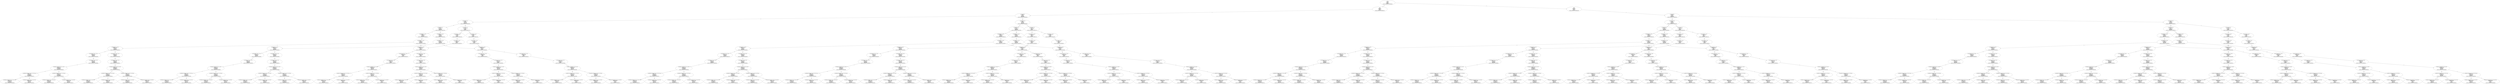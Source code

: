 digraph "./Output/./controled_frequency_S50_R100_t0_tPlus100" {
	<Simulator.State object at 0x7f8f3d6d1690> [label="ID: root
Prob:1
prob (S=0.9): 1
Clock: 0
Queue: 
Push Count: 0
<Simulator.State object at 0x7f8f3d6d1690>"]
	<Simulator.State object at 0x7f8f3d6d1690> -> <Simulator.State object at 0x7f8f3d6d1b10> [label=F]
	<Simulator.State object at 0x7f8f3d6d1690> -> <Simulator.State object at 0x7f8f3d5c4d60> [label=S]
	<Simulator.State object at 0x7f8f3d6d1b10> [label="ID: R0:1
Prob:1
prob (S=0.9): 1
Clock: 0
Queue: 
Push Count: 0
<Simulator.State object at 0x7f8f3d6d1b10>"]
	<Simulator.State object at 0x7f8f3d6d1b10> -> <Simulator.State object at 0x7f8f3d5c4e50> [label=S]
	<Simulator.State object at 0x7f8f3d5c4d60> [label="ID: R0:0
Prob:1
prob (S=0.9): 1
Clock: 0
Queue: 
Push Count: 0
<Simulator.State object at 0x7f8f3d5c4d60>"]
	<Simulator.State object at 0x7f8f3d5c4d60> -> <Simulator.State object at 0x7f8f3d5c4dc0> [label=S]
	<Simulator.State object at 0x7f8f3d5c4e50> [label="ID: F0AB:FalseR0:1
Prob:1
prob (S=0.9): 1
Clock: 0
Queue: |F0AB
Push Count: 0
<Simulator.State object at 0x7f8f3d5c4e50>"]
	<Simulator.State object at 0x7f8f3d5c4e50> -> <Simulator.State object at 0x7f8f3d5c5000> [label=F]
	<Simulator.State object at 0x7f8f3d5c4e50> -> <Simulator.State object at 0x7f8f3d5c5090> [label=S]
	<Simulator.State object at 0x7f8f3d5c4dc0> [label="ID: F0AB:FalseR0:0
Prob:1
prob (S=0.9): 1
Clock: 0
Queue: |F0AB
Push Count: 0
<Simulator.State object at 0x7f8f3d5c4dc0>"]
	<Simulator.State object at 0x7f8f3d5c4dc0> -> <Simulator.State object at 0x7f8f3d5c4ee0> [label=F]
	<Simulator.State object at 0x7f8f3d5c4dc0> -> <Simulator.State object at 0x7f8f3d5c4f70> [label=S]
	<Simulator.State object at 0x7f8f3d5c5000> [label="ID: F0AB:FalseR0:1,S0:1
Prob:1
prob (S=0.9): 1
Clock: 0
Queue: |F0AB
Push Count: 0
<Simulator.State object at 0x7f8f3d5c5000>"]
	<Simulator.State object at 0x7f8f3d5c5000> -> <Simulator.State object at 0x7f8f3d4c76d0> [label=F]
	<Simulator.State object at 0x7f8f3d5c5000> -> <Simulator.State object at 0x7f8f3d4c7730> [label=S]
	<Simulator.State object at 0x7f8f3d5c5090> [label="ID: F0AB:FalseR0:1,S0:0
Prob:1
prob (S=0.9): 1
Clock: 0
Queue: |F0AB
Push Count: 0
<Simulator.State object at 0x7f8f3d5c5090>"]
	<Simulator.State object at 0x7f8f3d5c5090> -> <Simulator.State object at 0x7f8f3d4c75b0> [label=F]
	<Simulator.State object at 0x7f8f3d5c5090> -> <Simulator.State object at 0x7f8f3d4c7610> [label=S]
	<Simulator.State object at 0x7f8f3d5c4ee0> [label="ID: F0AB:FalseR0:0,S0:1
Prob:1
prob (S=0.9): 1
Clock: 0
Queue: |F0AB
Push Count: 0
<Simulator.State object at 0x7f8f3d5c4ee0>"]
	<Simulator.State object at 0x7f8f3d5c4ee0> -> <Simulator.State object at 0x7f8f3d5c5300> [label=F]
	<Simulator.State object at 0x7f8f3d5c4ee0> -> <Simulator.State object at 0x7f8f3d404850> [label=S]
	<Simulator.State object at 0x7f8f3d5c4f70> [label="ID: F0AB:FalseR0:0,S0:0
Prob:1
prob (S=0.9): 1
Clock: 0
Queue: |F0AB
Push Count: 0
<Simulator.State object at 0x7f8f3d5c4f70>"]
	<Simulator.State object at 0x7f8f3d5c4f70> -> <Simulator.State object at 0x7f8f3d5c5120> [label=F]
	<Simulator.State object at 0x7f8f3d5c4f70> -> <Simulator.State object at 0x7f8f3d5c51b0> [label=S]
	<Simulator.State object at 0x7f8f3d4c76d0> [label="ID: F0AB:FalseR0:1,S0:1
Prob:1 - S
prob (S=0.9): 0.10
Clock: 1
Queue: |F0AB
Push Count: 1
<Simulator.State object at 0x7f8f3d4c76d0>"]
	<Simulator.State object at 0x7f8f3d4c76d0> -> <Simulator.State object at 0x7f8f3d4c7f40> [label=F]
	<Simulator.State object at 0x7f8f3d4c76d0> -> <Simulator.State object at 0x7f8f3d308040> [label=S]
	<Simulator.State object at 0x7f8f3d4c7730> [label="ID: F0AB:TrueR0:1,S0:1
Prob:S
prob (S=0.9): 0.900
Clock: 1
Queue: 
Push Count: 1
<Simulator.State object at 0x7f8f3d4c7730>"]
	<Simulator.State object at 0x7f8f3d4c7730> -> <Simulator.State object at 0x7f8f3d4c7e50> [label=F]
	<Simulator.State object at 0x7f8f3d4c7730> -> <Simulator.State object at 0x7f8f3d4c7eb0> [label=S]
	<Simulator.State object at 0x7f8f3d4c75b0> [label="ID: F0AB:FalseR0:1,S0:0
Prob:1 - S
prob (S=0.9): 0.10
Clock: 1
Queue: |F0AB
Push Count: 1
<Simulator.State object at 0x7f8f3d4c75b0>"]
	<Simulator.State object at 0x7f8f3d4c75b0> -> <Simulator.State object at 0x7f8f3d4c7cd0> [label=F]
	<Simulator.State object at 0x7f8f3d4c75b0> -> <Simulator.State object at 0x7f8f3d4c7dc0> [label=S]
	<Simulator.State object at 0x7f8f3d4c7610> [label="ID: F0AB:TrueR0:1,S0:0
Prob:S
prob (S=0.9): 0.900
Clock: 1
Queue: 
Push Count: 1
<Simulator.State object at 0x7f8f3d4c7610>"]
	<Simulator.State object at 0x7f8f3d4c7610> -> <Simulator.State object at 0x7f8f3d4c7be0> [label=F]
	<Simulator.State object at 0x7f8f3d4c7610> -> <Simulator.State object at 0x7f8f3d4c7c40> [label=S]
	<Simulator.State object at 0x7f8f3d5c5300> [label="ID: F0AB:FalseR0:0,S0:1
Prob:1 - S
prob (S=0.9): 0.10
Clock: 1
Queue: |F0AB
Push Count: 1
<Simulator.State object at 0x7f8f3d5c5300>"]
	<Simulator.State object at 0x7f8f3d5c5300> -> <Simulator.State object at 0x7f8f3d4c7b20> [label=F]
	<Simulator.State object at 0x7f8f3d5c5300> -> <Simulator.State object at 0x7f8f3d4c7af0> [label=S]
	<Simulator.State object at 0x7f8f3d404850> [label="ID: F0AB:TrueR0:0,S0:1
Prob:S
prob (S=0.9): 0.900
Clock: 1
Queue: 
Push Count: 1
<Simulator.State object at 0x7f8f3d404850>"]
	<Simulator.State object at 0x7f8f3d404850> -> <Simulator.State object at 0x7f8f3d4c79a0> [label=F]
	<Simulator.State object at 0x7f8f3d404850> -> <Simulator.State object at 0x7f8f3d4c7a60> [label=S]
	<Simulator.State object at 0x7f8f3d5c5120> [label="ID: F0AB:FalseR0:0,S0:0
Prob:1 - S
prob (S=0.9): 0.10
Clock: 1
Queue: |F0AB
Push Count: 1
<Simulator.State object at 0x7f8f3d5c5120>"]
	<Simulator.State object at 0x7f8f3d5c5120> -> <Simulator.State object at 0x7f8f3d4c78b0> [label=F]
	<Simulator.State object at 0x7f8f3d5c5120> -> <Simulator.State object at 0x7f8f3d4c7910> [label=S]
	<Simulator.State object at 0x7f8f3d5c51b0> [label="ID: F0AB:TrueR0:0,S0:0
Prob:S
prob (S=0.9): 0.900
Clock: 1
Queue: 
Push Count: 1
<Simulator.State object at 0x7f8f3d5c51b0>"]
	<Simulator.State object at 0x7f8f3d5c51b0> -> <Simulator.State object at 0x7f8f3d4c77f0> [label=F]
	<Simulator.State object at 0x7f8f3d5c51b0> -> <Simulator.State object at 0x7f8f3d4c7850> [label=S]
	<Simulator.State object at 0x7f8f3d4c7f40> [label="ID: F0AB:FalseR0:1,S0:1,S50:1
Prob:1 - S
prob (S=0.9): 0.10
Clock: 1
Queue: |F0AB
Push Count: 1
<Simulator.State object at 0x7f8f3d4c7f40>"]
	<Simulator.State object at 0x7f8f3d4c7f40> -> <Simulator.State object at 0x7f8f3d308940> [label=S]
	<Simulator.State object at 0x7f8f3d308040> [label="ID: F0AB:FalseR0:1,S0:1,S50:0
Prob:1 - S
prob (S=0.9): 0.10
Clock: 1
Queue: |F0AB
Push Count: 1
<Simulator.State object at 0x7f8f3d308040>"]
	<Simulator.State object at 0x7f8f3d308040> -> <Simulator.State object at 0x7f8f3d308880> [label=S]
	<Simulator.State object at 0x7f8f3d4c7e50> [label="ID: F0AB:TrueR0:1,S0:1,S50:1
Prob:S
prob (S=0.9): 0.900
Clock: 1
Queue: 
Push Count: 1
<Simulator.State object at 0x7f8f3d4c7e50>"]
	<Simulator.State object at 0x7f8f3d4c7e50> -> <Simulator.State object at 0x7f8f3d3087f0> [label=S]
	<Simulator.State object at 0x7f8f3d4c7eb0> [label="ID: F0AB:TrueR0:1,S0:1,S50:0
Prob:S
prob (S=0.9): 0.900
Clock: 1
Queue: 
Push Count: 1
<Simulator.State object at 0x7f8f3d4c7eb0>"]
	<Simulator.State object at 0x7f8f3d4c7eb0> -> <Simulator.State object at 0x7f8f3d308790> [label=S]
	<Simulator.State object at 0x7f8f3d4c7cd0> [label="ID: F0AB:FalseR0:1,S0:0,S50:1
Prob:1 - S
prob (S=0.9): 0.10
Clock: 1
Queue: |F0AB
Push Count: 1
<Simulator.State object at 0x7f8f3d4c7cd0>"]
	<Simulator.State object at 0x7f8f3d4c7cd0> -> <Simulator.State object at 0x7f8f3d308700> [label=S]
	<Simulator.State object at 0x7f8f3d4c7dc0> [label="ID: F0AB:FalseR0:1,S0:0,S50:0
Prob:1 - S
prob (S=0.9): 0.10
Clock: 1
Queue: |F0AB
Push Count: 1
<Simulator.State object at 0x7f8f3d4c7dc0>"]
	<Simulator.State object at 0x7f8f3d4c7dc0> -> <Simulator.State object at 0x7f8f3d308640> [label=S]
	<Simulator.State object at 0x7f8f3d4c7be0> [label="ID: F0AB:TrueR0:1,S0:0,S50:1
Prob:S
prob (S=0.9): 0.900
Clock: 1
Queue: 
Push Count: 1
<Simulator.State object at 0x7f8f3d4c7be0>"]
	<Simulator.State object at 0x7f8f3d4c7be0> -> <Simulator.State object at 0x7f8f3d3085b0> [label=S]
	<Simulator.State object at 0x7f8f3d4c7c40> [label="ID: F0AB:TrueR0:1,S0:0,S50:0
Prob:S
prob (S=0.9): 0.900
Clock: 1
Queue: 
Push Count: 1
<Simulator.State object at 0x7f8f3d4c7c40>"]
	<Simulator.State object at 0x7f8f3d4c7c40> -> <Simulator.State object at 0x7f8f3d308550> [label=S]
	<Simulator.State object at 0x7f8f3d4c7b20> [label="ID: F0AB:FalseR0:0,S0:1,S50:1
Prob:1 - S
prob (S=0.9): 0.10
Clock: 1
Queue: |F0AB
Push Count: 1
<Simulator.State object at 0x7f8f3d4c7b20>"]
	<Simulator.State object at 0x7f8f3d4c7b20> -> <Simulator.State object at 0x7f8f3d3084c0> [label=S]
	<Simulator.State object at 0x7f8f3d4c7af0> [label="ID: F0AB:FalseR0:0,S0:1,S50:0
Prob:1 - S
prob (S=0.9): 0.10
Clock: 1
Queue: |F0AB
Push Count: 1
<Simulator.State object at 0x7f8f3d4c7af0>"]
	<Simulator.State object at 0x7f8f3d4c7af0> -> <Simulator.State object at 0x7f8f3d308400> [label=S]
	<Simulator.State object at 0x7f8f3d4c79a0> [label="ID: F0AB:TrueR0:0,S0:1,S50:1
Prob:S
prob (S=0.9): 0.900
Clock: 1
Queue: 
Push Count: 1
<Simulator.State object at 0x7f8f3d4c79a0>"]
	<Simulator.State object at 0x7f8f3d4c79a0> -> <Simulator.State object at 0x7f8f3d308370> [label=S]
	<Simulator.State object at 0x7f8f3d4c7a60> [label="ID: F0AB:TrueR0:0,S0:1,S50:0
Prob:S
prob (S=0.9): 0.900
Clock: 1
Queue: 
Push Count: 1
<Simulator.State object at 0x7f8f3d4c7a60>"]
	<Simulator.State object at 0x7f8f3d4c7a60> -> <Simulator.State object at 0x7f8f3d308310> [label=S]
	<Simulator.State object at 0x7f8f3d4c78b0> [label="ID: F0AB:FalseR0:0,S0:0,S50:1
Prob:1 - S
prob (S=0.9): 0.10
Clock: 1
Queue: |F0AB
Push Count: 1
<Simulator.State object at 0x7f8f3d4c78b0>"]
	<Simulator.State object at 0x7f8f3d4c78b0> -> <Simulator.State object at 0x7f8f3d308280> [label=S]
	<Simulator.State object at 0x7f8f3d4c7910> [label="ID: F0AB:FalseR0:0,S0:0,S50:0
Prob:1 - S
prob (S=0.9): 0.10
Clock: 1
Queue: |F0AB
Push Count: 1
<Simulator.State object at 0x7f8f3d4c7910>"]
	<Simulator.State object at 0x7f8f3d4c7910> -> <Simulator.State object at 0x7f8f3d3081c0> [label=S]
	<Simulator.State object at 0x7f8f3d4c77f0> [label="ID: F0AB:TrueR0:0,S0:0,S50:1
Prob:S
prob (S=0.9): 0.900
Clock: 1
Queue: 
Push Count: 1
<Simulator.State object at 0x7f8f3d4c77f0>"]
	<Simulator.State object at 0x7f8f3d4c77f0> -> <Simulator.State object at 0x7f8f3d308130> [label=S]
	<Simulator.State object at 0x7f8f3d4c7850> [label="ID: F0AB:TrueR0:0,S0:0,S50:0
Prob:S
prob (S=0.9): 0.900
Clock: 1
Queue: 
Push Count: 1
<Simulator.State object at 0x7f8f3d4c7850>"]
	<Simulator.State object at 0x7f8f3d4c7850> -> <Simulator.State object at 0x7f8f3d3080d0> [label=S]
	<Simulator.State object at 0x7f8f3d308940> [label="ID: F0AB:FalseR0:1,S0:1,S50:1
Prob:1 - S
prob (S=0.9): 0.10
Clock: 50
Queue: |F0AB
Push Count: 1
<Simulator.State object at 0x7f8f3d308940>"]
	<Simulator.State object at 0x7f8f3d308940> -> <Simulator.State object at 0x7f8f3d309870> [label=F]
	<Simulator.State object at 0x7f8f3d308940> -> <Simulator.State object at 0x7f8f3d309300> [label=S]
	<Simulator.State object at 0x7f8f3d308880> [label="ID: F0AB:FalseR0:1,S0:1,S50:0
Prob:1 - S
prob (S=0.9): 0.10
Clock: 50
Queue: |F0AB
Push Count: 1
<Simulator.State object at 0x7f8f3d308880>"]
	<Simulator.State object at 0x7f8f3d308880> -> <Simulator.State object at 0x7f8f3d3097b0> [label=F]
	<Simulator.State object at 0x7f8f3d308880> -> <Simulator.State object at 0x7f8f3d3091b0> [label=S]
	<Simulator.State object at 0x7f8f3d3087f0> [label="ID: F0AB:TrueR0:1,S0:1,S50:1
Prob:S
prob (S=0.9): 0.900
Clock: 50
Queue: 
Push Count: 1
<Simulator.State object at 0x7f8f3d3087f0>"]
	<Simulator.State object at 0x7f8f3d3087f0> -> <Simulator.State object at 0x7f8f3d309300> [label=S]
	<Simulator.State object at 0x7f8f3d308790> [label="ID: F0AB:TrueR0:1,S0:1,S50:0
Prob:S
prob (S=0.9): 0.900
Clock: 50
Queue: 
Push Count: 1
<Simulator.State object at 0x7f8f3d308790>"]
	<Simulator.State object at 0x7f8f3d308790> -> <Simulator.State object at 0x7f8f3d3091b0> [label=S]
	<Simulator.State object at 0x7f8f3d308700> [label="ID: F0AB:FalseR0:1,S0:0,S50:1
Prob:1 - S
prob (S=0.9): 0.10
Clock: 50
Queue: |F0AB
Push Count: 1
<Simulator.State object at 0x7f8f3d308700>"]
	<Simulator.State object at 0x7f8f3d308700> -> <Simulator.State object at 0x7f8f3d3094b0> [label=F]
	<Simulator.State object at 0x7f8f3d308700> -> <Simulator.State object at 0x7f8f3d308eb0> [label=S]
	<Simulator.State object at 0x7f8f3d308640> [label="ID: F0AB:FalseR0:1,S0:0,S50:0
Prob:1 - S
prob (S=0.9): 0.10
Clock: 50
Queue: |F0AB
Push Count: 1
<Simulator.State object at 0x7f8f3d308640>"]
	<Simulator.State object at 0x7f8f3d308640> -> <Simulator.State object at 0x7f8f3d3093f0> [label=F]
	<Simulator.State object at 0x7f8f3d308640> -> <Simulator.State object at 0x7f8f3d308fa0> [label=S]
	<Simulator.State object at 0x7f8f3d3085b0> [label="ID: F0AB:TrueR0:1,S0:0,S50:1
Prob:S
prob (S=0.9): 0.900
Clock: 50
Queue: 
Push Count: 1
<Simulator.State object at 0x7f8f3d3085b0>"]
	<Simulator.State object at 0x7f8f3d3085b0> -> <Simulator.State object at 0x7f8f3d308eb0> [label=S]
	<Simulator.State object at 0x7f8f3d308550> [label="ID: F0AB:TrueR0:1,S0:0,S50:0
Prob:S
prob (S=0.9): 0.900
Clock: 50
Queue: 
Push Count: 1
<Simulator.State object at 0x7f8f3d308550>"]
	<Simulator.State object at 0x7f8f3d308550> -> <Simulator.State object at 0x7f8f3d308fa0> [label=S]
	<Simulator.State object at 0x7f8f3d3084c0> [label="ID: F0AB:FalseR0:0,S0:1,S50:1
Prob:1 - S
prob (S=0.9): 0.10
Clock: 50
Queue: |F0AB
Push Count: 1
<Simulator.State object at 0x7f8f3d3084c0>"]
	<Simulator.State object at 0x7f8f3d3084c0> -> <Simulator.State object at 0x7f8f3d3090f0> [label=F]
	<Simulator.State object at 0x7f8f3d3084c0> -> <Simulator.State object at 0x7f8f3d308fd0> [label=S]
	<Simulator.State object at 0x7f8f3d308400> [label="ID: F0AB:FalseR0:0,S0:1,S50:0
Prob:1 - S
prob (S=0.9): 0.10
Clock: 50
Queue: |F0AB
Push Count: 1
<Simulator.State object at 0x7f8f3d308400>"]
	<Simulator.State object at 0x7f8f3d308400> -> <Simulator.State object at 0x7f8f3d309000> [label=F]
	<Simulator.State object at 0x7f8f3d308400> -> <Simulator.State object at 0x7f8f3d308b80> [label=S]
	<Simulator.State object at 0x7f8f3d308370> [label="ID: F0AB:TrueR0:0,S0:1,S50:1
Prob:S
prob (S=0.9): 0.900
Clock: 50
Queue: 
Push Count: 1
<Simulator.State object at 0x7f8f3d308370>"]
	<Simulator.State object at 0x7f8f3d308370> -> <Simulator.State object at 0x7f8f3d308fd0> [label=S]
	<Simulator.State object at 0x7f8f3d308310> [label="ID: F0AB:TrueR0:0,S0:1,S50:0
Prob:S
prob (S=0.9): 0.900
Clock: 50
Queue: 
Push Count: 1
<Simulator.State object at 0x7f8f3d308310>"]
	<Simulator.State object at 0x7f8f3d308310> -> <Simulator.State object at 0x7f8f3d308b80> [label=S]
	<Simulator.State object at 0x7f8f3d308280> [label="ID: F0AB:FalseR0:0,S0:0,S50:1
Prob:1 - S
prob (S=0.9): 0.10
Clock: 50
Queue: |F0AB
Push Count: 1
<Simulator.State object at 0x7f8f3d308280>"]
	<Simulator.State object at 0x7f8f3d308280> -> <Simulator.State object at 0x7f8f3d308cd0> [label=F]
	<Simulator.State object at 0x7f8f3d308280> -> <Simulator.State object at 0x7f8f3d308a30> [label=S]
	<Simulator.State object at 0x7f8f3d3081c0> [label="ID: F0AB:FalseR0:0,S0:0,S50:0
Prob:1 - S
prob (S=0.9): 0.10
Clock: 50
Queue: |F0AB
Push Count: 1
<Simulator.State object at 0x7f8f3d3081c0>"]
	<Simulator.State object at 0x7f8f3d3081c0> -> <Simulator.State object at 0x7f8f3d308ac0> [label=F]
	<Simulator.State object at 0x7f8f3d3081c0> -> <Simulator.State object at 0x7f8f3d3089d0> [label=S]
	<Simulator.State object at 0x7f8f3d308130> [label="ID: F0AB:TrueR0:0,S0:0,S50:1
Prob:S
prob (S=0.9): 0.900
Clock: 50
Queue: 
Push Count: 1
<Simulator.State object at 0x7f8f3d308130>"]
	<Simulator.State object at 0x7f8f3d308130> -> <Simulator.State object at 0x7f8f3d308a30> [label=S]
	<Simulator.State object at 0x7f8f3d3080d0> [label="ID: F0AB:TrueR0:0,S0:0,S50:0
Prob:S
prob (S=0.9): 0.900
Clock: 50
Queue: 
Push Count: 1
<Simulator.State object at 0x7f8f3d3080d0>"]
	<Simulator.State object at 0x7f8f3d3080d0> -> <Simulator.State object at 0x7f8f3d3089d0> [label=S]
	<Simulator.State object at 0x7f8f3d309870> [label="ID: F0AB:FalseR0:1,S0:1,S50:1
Prob:(S - 1)**2
prob (S=0.9): 0.01
Clock: 51
Queue: |F0AB
Push Count: 2
<Simulator.State object at 0x7f8f3d309870>"]
	<Simulator.State object at 0x7f8f3d309870> -> <Simulator.State object at 0x7f8f3d30aef0> [label=F]
	<Simulator.State object at 0x7f8f3d309870> -> <Simulator.State object at 0x7f8f3d30afb0> [label=S]
	<Simulator.State object at 0x7f8f3d309300> [label="ID: F0AB:TrueR0:1,S0:1,S50:1
Prob:-S*(S - 2)
prob (S=0.9): 0.990
Clock: 51
Queue: 
Push Count: 2
<Simulator.State object at 0x7f8f3d309300>"]
	<Simulator.State object at 0x7f8f3d309300> -> <Simulator.State object at 0x7f8f3d30ac20> [label=F]
	<Simulator.State object at 0x7f8f3d309300> -> <Simulator.State object at 0x7f8f3d30ace0> [label=S]
	<Simulator.State object at 0x7f8f3d3097b0> [label="ID: F0AB:FalseR0:1,S0:1,S50:0
Prob:(S - 1)**2
prob (S=0.9): 0.01
Clock: 51
Queue: |F0AB
Push Count: 2
<Simulator.State object at 0x7f8f3d3097b0>"]
	<Simulator.State object at 0x7f8f3d3097b0> -> <Simulator.State object at 0x7f8f3d30add0> [label=F]
	<Simulator.State object at 0x7f8f3d3097b0> -> <Simulator.State object at 0x7f8f3d30ae60> [label=S]
	<Simulator.State object at 0x7f8f3d3091b0> [label="ID: F0AB:TrueR0:1,S0:1,S50:0
Prob:-S*(S - 2)
prob (S=0.9): 0.990
Clock: 51
Queue: 
Push Count: 2
<Simulator.State object at 0x7f8f3d3091b0>"]
	<Simulator.State object at 0x7f8f3d3091b0> -> <Simulator.State object at 0x7f8f3d30aa10> [label=F]
	<Simulator.State object at 0x7f8f3d3091b0> -> <Simulator.State object at 0x7f8f3d30ab30> [label=S]
	<Simulator.State object at 0x7f8f3d3094b0> [label="ID: F0AB:FalseR0:1,S0:0,S50:1
Prob:(S - 1)**2
prob (S=0.9): 0.01
Clock: 51
Queue: |F0AB
Push Count: 2
<Simulator.State object at 0x7f8f3d3094b0>"]
	<Simulator.State object at 0x7f8f3d3094b0> -> <Simulator.State object at 0x7f8f3d30a8f0> [label=F]
	<Simulator.State object at 0x7f8f3d3094b0> -> <Simulator.State object at 0x7f8f3d30a9b0> [label=S]
	<Simulator.State object at 0x7f8f3d308eb0> [label="ID: F0AB:TrueR0:1,S0:0,S50:1
Prob:-S*(S - 2)
prob (S=0.9): 0.990
Clock: 51
Queue: 
Push Count: 2
<Simulator.State object at 0x7f8f3d308eb0>"]
	<Simulator.State object at 0x7f8f3d308eb0> -> <Simulator.State object at 0x7f8f3d30a620> [label=F]
	<Simulator.State object at 0x7f8f3d308eb0> -> <Simulator.State object at 0x7f8f3d30a6e0> [label=S]
	<Simulator.State object at 0x7f8f3d3093f0> [label="ID: F0AB:FalseR0:1,S0:0,S50:0
Prob:(S - 1)**2
prob (S=0.9): 0.01
Clock: 51
Queue: |F0AB
Push Count: 2
<Simulator.State object at 0x7f8f3d3093f0>"]
	<Simulator.State object at 0x7f8f3d3093f0> -> <Simulator.State object at 0x7f8f3d30a7d0> [label=F]
	<Simulator.State object at 0x7f8f3d3093f0> -> <Simulator.State object at 0x7f8f3d30a860> [label=S]
	<Simulator.State object at 0x7f8f3d308fa0> [label="ID: F0AB:TrueR0:1,S0:0,S50:0
Prob:-S*(S - 2)
prob (S=0.9): 0.990
Clock: 51
Queue: 
Push Count: 2
<Simulator.State object at 0x7f8f3d308fa0>"]
	<Simulator.State object at 0x7f8f3d308fa0> -> <Simulator.State object at 0x7f8f3d30a410> [label=F]
	<Simulator.State object at 0x7f8f3d308fa0> -> <Simulator.State object at 0x7f8f3d30a530> [label=S]
	<Simulator.State object at 0x7f8f3d3090f0> [label="ID: F0AB:FalseR0:0,S0:1,S50:1
Prob:(S - 1)**2
prob (S=0.9): 0.01
Clock: 51
Queue: |F0AB
Push Count: 2
<Simulator.State object at 0x7f8f3d3090f0>"]
	<Simulator.State object at 0x7f8f3d3090f0> -> <Simulator.State object at 0x7f8f3d30a2f0> [label=F]
	<Simulator.State object at 0x7f8f3d3090f0> -> <Simulator.State object at 0x7f8f3d30a3b0> [label=S]
	<Simulator.State object at 0x7f8f3d308fd0> [label="ID: F0AB:TrueR0:0,S0:1,S50:1
Prob:-S*(S - 2)
prob (S=0.9): 0.990
Clock: 51
Queue: 
Push Count: 2
<Simulator.State object at 0x7f8f3d308fd0>"]
	<Simulator.State object at 0x7f8f3d308fd0> -> <Simulator.State object at 0x7f8f3d30a020> [label=F]
	<Simulator.State object at 0x7f8f3d308fd0> -> <Simulator.State object at 0x7f8f3d30a0e0> [label=S]
	<Simulator.State object at 0x7f8f3d309000> [label="ID: F0AB:FalseR0:0,S0:1,S50:0
Prob:(S - 1)**2
prob (S=0.9): 0.01
Clock: 51
Queue: |F0AB
Push Count: 2
<Simulator.State object at 0x7f8f3d309000>"]
	<Simulator.State object at 0x7f8f3d309000> -> <Simulator.State object at 0x7f8f3d30a1d0> [label=F]
	<Simulator.State object at 0x7f8f3d309000> -> <Simulator.State object at 0x7f8f3d30a260> [label=S]
	<Simulator.State object at 0x7f8f3d308b80> [label="ID: F0AB:TrueR0:0,S0:1,S50:0
Prob:-S*(S - 2)
prob (S=0.9): 0.990
Clock: 51
Queue: 
Push Count: 2
<Simulator.State object at 0x7f8f3d308b80>"]
	<Simulator.State object at 0x7f8f3d308b80> -> <Simulator.State object at 0x7f8f3d309e10> [label=F]
	<Simulator.State object at 0x7f8f3d308b80> -> <Simulator.State object at 0x7f8f3d309f30> [label=S]
	<Simulator.State object at 0x7f8f3d308cd0> [label="ID: F0AB:FalseR0:0,S0:0,S50:1
Prob:(S - 1)**2
prob (S=0.9): 0.01
Clock: 51
Queue: |F0AB
Push Count: 2
<Simulator.State object at 0x7f8f3d308cd0>"]
	<Simulator.State object at 0x7f8f3d308cd0> -> <Simulator.State object at 0x7f8f3d309d20> [label=F]
	<Simulator.State object at 0x7f8f3d308cd0> -> <Simulator.State object at 0x7f8f3d309db0> [label=S]
	<Simulator.State object at 0x7f8f3d308a30> [label="ID: F0AB:TrueR0:0,S0:0,S50:1
Prob:-S*(S - 2)
prob (S=0.9): 0.990
Clock: 51
Queue: 
Push Count: 2
<Simulator.State object at 0x7f8f3d308a30>"]
	<Simulator.State object at 0x7f8f3d308a30> -> <Simulator.State object at 0x7f8f3d309a80> [label=F]
	<Simulator.State object at 0x7f8f3d308a30> -> <Simulator.State object at 0x7f8f3d309bd0> [label=S]
	<Simulator.State object at 0x7f8f3d308ac0> [label="ID: F0AB:FalseR0:0,S0:0,S50:0
Prob:(S - 1)**2
prob (S=0.9): 0.01
Clock: 51
Queue: |F0AB
Push Count: 2
<Simulator.State object at 0x7f8f3d308ac0>"]
	<Simulator.State object at 0x7f8f3d308ac0> -> <Simulator.State object at 0x7f8f3d309c30> [label=F]
	<Simulator.State object at 0x7f8f3d308ac0> -> <Simulator.State object at 0x7f8f3d309c00> [label=S]
	<Simulator.State object at 0x7f8f3d3089d0> [label="ID: F0AB:TrueR0:0,S0:0,S50:0
Prob:-S*(S - 2)
prob (S=0.9): 0.990
Clock: 51
Queue: 
Push Count: 2
<Simulator.State object at 0x7f8f3d3089d0>"]
	<Simulator.State object at 0x7f8f3d3089d0> -> <Simulator.State object at 0x7f8f3d309930> [label=F]
	<Simulator.State object at 0x7f8f3d3089d0> -> <Simulator.State object at 0x7f8f3d309570> [label=S]
	<Simulator.State object at 0x7f8f3d30aef0> [label="ID: F0AB:FalseR0:1,R100:1,S0:1,S50:1
Prob:(S - 1)**2
prob (S=0.9): 0.01
Clock: 51
Queue: |F0AB
Push Count: 2
<Simulator.State object at 0x7f8f3d30aef0>"]
	<Simulator.State object at 0x7f8f3d30aef0> -> <Simulator.State object at 0x7f8f3d3387f0> [label=S]
	<Simulator.State object at 0x7f8f3d30afb0> [label="ID: F0AB:FalseR0:1,R100:0,S0:1,S50:1
Prob:(S - 1)**2
prob (S=0.9): 0.01
Clock: 51
Queue: |F0AB
Push Count: 2
<Simulator.State object at 0x7f8f3d30afb0>"]
	<Simulator.State object at 0x7f8f3d30afb0> -> <Simulator.State object at 0x7f8f3d338730> [label=S]
	<Simulator.State object at 0x7f8f3d30ac20> [label="ID: F0AB:TrueR0:1,R100:1,S0:1,S50:1
Prob:-S*(S - 2)
prob (S=0.9): 0.990
Clock: 51
Queue: 
Push Count: 2
<Simulator.State object at 0x7f8f3d30ac20>"]
	<Simulator.State object at 0x7f8f3d30ac20> -> <Simulator.State object at 0x7f8f3d338520> [label=S]
	<Simulator.State object at 0x7f8f3d30ace0> [label="ID: F0AB:TrueR0:1,R100:0,S0:1,S50:1
Prob:-S*(S - 2)
prob (S=0.9): 0.990
Clock: 51
Queue: 
Push Count: 2
<Simulator.State object at 0x7f8f3d30ace0>"]
	<Simulator.State object at 0x7f8f3d30ace0> -> <Simulator.State object at 0x7f8f3d338460> [label=S]
	<Simulator.State object at 0x7f8f3d30add0> [label="ID: F0AB:FalseR0:1,R100:1,S0:1,S50:0
Prob:(S - 1)**2
prob (S=0.9): 0.01
Clock: 51
Queue: |F0AB
Push Count: 2
<Simulator.State object at 0x7f8f3d30add0>"]
	<Simulator.State object at 0x7f8f3d30add0> -> <Simulator.State object at 0x7f8f3d3386a0> [label=S]
	<Simulator.State object at 0x7f8f3d30ae60> [label="ID: F0AB:FalseR0:1,R100:0,S0:1,S50:0
Prob:(S - 1)**2
prob (S=0.9): 0.01
Clock: 51
Queue: |F0AB
Push Count: 2
<Simulator.State object at 0x7f8f3d30ae60>"]
	<Simulator.State object at 0x7f8f3d30ae60> -> <Simulator.State object at 0x7f8f3d338610> [label=S]
	<Simulator.State object at 0x7f8f3d30aa10> [label="ID: F0AB:TrueR0:1,R100:1,S0:1,S50:0
Prob:-S*(S - 2)
prob (S=0.9): 0.990
Clock: 51
Queue: 
Push Count: 2
<Simulator.State object at 0x7f8f3d30aa10>"]
	<Simulator.State object at 0x7f8f3d30aa10> -> <Simulator.State object at 0x7f8f3d338370> [label=S]
	<Simulator.State object at 0x7f8f3d30ab30> [label="ID: F0AB:TrueR0:1,R100:0,S0:1,S50:0
Prob:-S*(S - 2)
prob (S=0.9): 0.990
Clock: 51
Queue: 
Push Count: 2
<Simulator.State object at 0x7f8f3d30ab30>"]
	<Simulator.State object at 0x7f8f3d30ab30> -> <Simulator.State object at 0x7f8f3d338250> [label=S]
	<Simulator.State object at 0x7f8f3d30a8f0> [label="ID: F0AB:FalseR0:1,R100:1,S0:0,S50:1
Prob:(S - 1)**2
prob (S=0.9): 0.01
Clock: 51
Queue: |F0AB
Push Count: 2
<Simulator.State object at 0x7f8f3d30a8f0>"]
	<Simulator.State object at 0x7f8f3d30a8f0> -> <Simulator.State object at 0x7f8f3d3381f0> [label=S]
	<Simulator.State object at 0x7f8f3d30a9b0> [label="ID: F0AB:FalseR0:1,R100:0,S0:0,S50:1
Prob:(S - 1)**2
prob (S=0.9): 0.01
Clock: 51
Queue: |F0AB
Push Count: 2
<Simulator.State object at 0x7f8f3d30a9b0>"]
	<Simulator.State object at 0x7f8f3d30a9b0> -> <Simulator.State object at 0x7f8f3d338130> [label=S]
	<Simulator.State object at 0x7f8f3d30a620> [label="ID: F0AB:TrueR0:1,R100:1,S0:0,S50:1
Prob:-S*(S - 2)
prob (S=0.9): 0.990
Clock: 51
Queue: 
Push Count: 2
<Simulator.State object at 0x7f8f3d30a620>"]
	<Simulator.State object at 0x7f8f3d30a620> -> <Simulator.State object at 0x7f8f3d30bee0> [label=S]
	<Simulator.State object at 0x7f8f3d30a6e0> [label="ID: F0AB:TrueR0:1,R100:0,S0:0,S50:1
Prob:-S*(S - 2)
prob (S=0.9): 0.990
Clock: 51
Queue: 
Push Count: 2
<Simulator.State object at 0x7f8f3d30a6e0>"]
	<Simulator.State object at 0x7f8f3d30a6e0> -> <Simulator.State object at 0x7f8f3d30be20> [label=S]
	<Simulator.State object at 0x7f8f3d30a7d0> [label="ID: F0AB:FalseR0:1,R100:1,S0:0,S50:0
Prob:(S - 1)**2
prob (S=0.9): 0.01
Clock: 51
Queue: |F0AB
Push Count: 2
<Simulator.State object at 0x7f8f3d30a7d0>"]
	<Simulator.State object at 0x7f8f3d30a7d0> -> <Simulator.State object at 0x7f8f3d3380a0> [label=S]
	<Simulator.State object at 0x7f8f3d30a860> [label="ID: F0AB:FalseR0:1,R100:0,S0:0,S50:0
Prob:(S - 1)**2
prob (S=0.9): 0.01
Clock: 51
Queue: |F0AB
Push Count: 2
<Simulator.State object at 0x7f8f3d30a860>"]
	<Simulator.State object at 0x7f8f3d30a860> -> <Simulator.State object at 0x7f8f3d30bfd0> [label=S]
	<Simulator.State object at 0x7f8f3d30a410> [label="ID: F0AB:TrueR0:1,R100:1,S0:0,S50:0
Prob:-S*(S - 2)
prob (S=0.9): 0.990
Clock: 51
Queue: 
Push Count: 2
<Simulator.State object at 0x7f8f3d30a410>"]
	<Simulator.State object at 0x7f8f3d30a410> -> <Simulator.State object at 0x7f8f3d30bd30> [label=S]
	<Simulator.State object at 0x7f8f3d30a530> [label="ID: F0AB:TrueR0:1,R100:0,S0:0,S50:0
Prob:-S*(S - 2)
prob (S=0.9): 0.990
Clock: 51
Queue: 
Push Count: 2
<Simulator.State object at 0x7f8f3d30a530>"]
	<Simulator.State object at 0x7f8f3d30a530> -> <Simulator.State object at 0x7f8f3d30bc10> [label=S]
	<Simulator.State object at 0x7f8f3d30a2f0> [label="ID: F0AB:FalseR0:0,R100:1,S0:1,S50:1
Prob:(S - 1)**2
prob (S=0.9): 0.01
Clock: 51
Queue: |F0AB
Push Count: 2
<Simulator.State object at 0x7f8f3d30a2f0>"]
	<Simulator.State object at 0x7f8f3d30a2f0> -> <Simulator.State object at 0x7f8f3d30bbb0> [label=S]
	<Simulator.State object at 0x7f8f3d30a3b0> [label="ID: F0AB:FalseR0:0,R100:0,S0:1,S50:1
Prob:(S - 1)**2
prob (S=0.9): 0.01
Clock: 51
Queue: |F0AB
Push Count: 2
<Simulator.State object at 0x7f8f3d30a3b0>"]
	<Simulator.State object at 0x7f8f3d30a3b0> -> <Simulator.State object at 0x7f8f3d30baf0> [label=S]
	<Simulator.State object at 0x7f8f3d30a020> [label="ID: F0AB:TrueR0:0,R100:1,S0:1,S50:1
Prob:-S*(S - 2)
prob (S=0.9): 0.990
Clock: 51
Queue: 
Push Count: 2
<Simulator.State object at 0x7f8f3d30a020>"]
	<Simulator.State object at 0x7f8f3d30a020> -> <Simulator.State object at 0x7f8f3d30b8e0> [label=S]
	<Simulator.State object at 0x7f8f3d30a0e0> [label="ID: F0AB:TrueR0:0,R100:0,S0:1,S50:1
Prob:-S*(S - 2)
prob (S=0.9): 0.990
Clock: 51
Queue: 
Push Count: 2
<Simulator.State object at 0x7f8f3d30a0e0>"]
	<Simulator.State object at 0x7f8f3d30a0e0> -> <Simulator.State object at 0x7f8f3d30b820> [label=S]
	<Simulator.State object at 0x7f8f3d30a1d0> [label="ID: F0AB:FalseR0:0,R100:1,S0:1,S50:0
Prob:(S - 1)**2
prob (S=0.9): 0.01
Clock: 51
Queue: |F0AB
Push Count: 2
<Simulator.State object at 0x7f8f3d30a1d0>"]
	<Simulator.State object at 0x7f8f3d30a1d0> -> <Simulator.State object at 0x7f8f3d30ba60> [label=S]
	<Simulator.State object at 0x7f8f3d30a260> [label="ID: F0AB:FalseR0:0,R100:0,S0:1,S50:0
Prob:(S - 1)**2
prob (S=0.9): 0.01
Clock: 51
Queue: |F0AB
Push Count: 2
<Simulator.State object at 0x7f8f3d30a260>"]
	<Simulator.State object at 0x7f8f3d30a260> -> <Simulator.State object at 0x7f8f3d30b9d0> [label=S]
	<Simulator.State object at 0x7f8f3d309e10> [label="ID: F0AB:TrueR0:0,R100:1,S0:1,S50:0
Prob:-S*(S - 2)
prob (S=0.9): 0.990
Clock: 51
Queue: 
Push Count: 2
<Simulator.State object at 0x7f8f3d309e10>"]
	<Simulator.State object at 0x7f8f3d309e10> -> <Simulator.State object at 0x7f8f3d30b730> [label=S]
	<Simulator.State object at 0x7f8f3d309f30> [label="ID: F0AB:TrueR0:0,R100:0,S0:1,S50:0
Prob:-S*(S - 2)
prob (S=0.9): 0.990
Clock: 51
Queue: 
Push Count: 2
<Simulator.State object at 0x7f8f3d309f30>"]
	<Simulator.State object at 0x7f8f3d309f30> -> <Simulator.State object at 0x7f8f3d30b610> [label=S]
	<Simulator.State object at 0x7f8f3d309d20> [label="ID: F0AB:FalseR0:0,R100:1,S0:0,S50:1
Prob:(S - 1)**2
prob (S=0.9): 0.01
Clock: 51
Queue: |F0AB
Push Count: 2
<Simulator.State object at 0x7f8f3d309d20>"]
	<Simulator.State object at 0x7f8f3d309d20> -> <Simulator.State object at 0x7f8f3d30b5b0> [label=S]
	<Simulator.State object at 0x7f8f3d309db0> [label="ID: F0AB:FalseR0:0,R100:0,S0:0,S50:1
Prob:(S - 1)**2
prob (S=0.9): 0.01
Clock: 51
Queue: |F0AB
Push Count: 2
<Simulator.State object at 0x7f8f3d309db0>"]
	<Simulator.State object at 0x7f8f3d309db0> -> <Simulator.State object at 0x7f8f3d30b4f0> [label=S]
	<Simulator.State object at 0x7f8f3d309a80> [label="ID: F0AB:TrueR0:0,R100:1,S0:0,S50:1
Prob:-S*(S - 2)
prob (S=0.9): 0.990
Clock: 51
Queue: 
Push Count: 2
<Simulator.State object at 0x7f8f3d309a80>"]
	<Simulator.State object at 0x7f8f3d309a80> -> <Simulator.State object at 0x7f8f3d30b2e0> [label=S]
	<Simulator.State object at 0x7f8f3d309bd0> [label="ID: F0AB:TrueR0:0,R100:0,S0:0,S50:1
Prob:-S*(S - 2)
prob (S=0.9): 0.990
Clock: 51
Queue: 
Push Count: 2
<Simulator.State object at 0x7f8f3d309bd0>"]
	<Simulator.State object at 0x7f8f3d309bd0> -> <Simulator.State object at 0x7f8f3d30b220> [label=S]
	<Simulator.State object at 0x7f8f3d309c30> [label="ID: F0AB:FalseR0:0,R100:1,S0:0,S50:0
Prob:(S - 1)**2
prob (S=0.9): 0.01
Clock: 51
Queue: |F0AB
Push Count: 2
<Simulator.State object at 0x7f8f3d309c30>"]
	<Simulator.State object at 0x7f8f3d309c30> -> <Simulator.State object at 0x7f8f3d30b460> [label=S]
	<Simulator.State object at 0x7f8f3d309c00> [label="ID: F0AB:FalseR0:0,R100:0,S0:0,S50:0
Prob:(S - 1)**2
prob (S=0.9): 0.01
Clock: 51
Queue: |F0AB
Push Count: 2
<Simulator.State object at 0x7f8f3d309c00>"]
	<Simulator.State object at 0x7f8f3d309c00> -> <Simulator.State object at 0x7f8f3d30b3d0> [label=S]
	<Simulator.State object at 0x7f8f3d309930> [label="ID: F0AB:TrueR0:0,R100:1,S0:0,S50:0
Prob:-S*(S - 2)
prob (S=0.9): 0.990
Clock: 51
Queue: 
Push Count: 2
<Simulator.State object at 0x7f8f3d309930>"]
	<Simulator.State object at 0x7f8f3d309930> -> <Simulator.State object at 0x7f8f3d30b130> [label=S]
	<Simulator.State object at 0x7f8f3d309570> [label="ID: F0AB:TrueR0:0,R100:0,S0:0,S50:0
Prob:-S*(S - 2)
prob (S=0.9): 0.990
Clock: 51
Queue: 
Push Count: 2
<Simulator.State object at 0x7f8f3d309570>"]
	<Simulator.State object at 0x7f8f3d309570> -> <Simulator.State object at 0x7f8f3d30b010> [label=S]
	<Simulator.State object at 0x7f8f3d3387f0> [label="ID: F0AB:FalseR0:1,R100:1,S0:1,S50:1
Prob:(S - 1)**2
prob (S=0.9): 0.01
Clock: 100
Queue: |F0AB
Push Count: 2
<Simulator.State object at 0x7f8f3d3387f0>"]
	<Simulator.State object at 0x7f8f3d3387f0> -> <Simulator.State object at 0x7f8f3d339ff0> [label=S]
	<Simulator.State object at 0x7f8f3d338730> [label="ID: F0AB:FalseR0:1,R100:0,S0:1,S50:1
Prob:(S - 1)**2
prob (S=0.9): 0.01
Clock: 100
Queue: |F0AB
Push Count: 2
<Simulator.State object at 0x7f8f3d338730>"]
	<Simulator.State object at 0x7f8f3d338730> -> <Simulator.State object at 0x7f8f3d339f30> [label=S]
	<Simulator.State object at 0x7f8f3d338520> [label="ID: F0AB:TrueR0:1,R100:1,S0:1,S50:1
Prob:-S*(S - 2)
prob (S=0.9): 0.990
Clock: 100
Queue: 
Push Count: 2
<Simulator.State object at 0x7f8f3d338520>"]
	<Simulator.State object at 0x7f8f3d338520> -> <Simulator.State object at 0x7f8f3d339d20> [label=S]
	<Simulator.State object at 0x7f8f3d338460> [label="ID: F0AB:TrueR0:1,R100:0,S0:1,S50:1
Prob:-S*(S - 2)
prob (S=0.9): 0.990
Clock: 100
Queue: 
Push Count: 2
<Simulator.State object at 0x7f8f3d338460>"]
	<Simulator.State object at 0x7f8f3d338460> -> <Simulator.State object at 0x7f8f3d339c60> [label=S]
	<Simulator.State object at 0x7f8f3d3386a0> [label="ID: F0AB:FalseR0:1,R100:1,S0:1,S50:0
Prob:(S - 1)**2
prob (S=0.9): 0.01
Clock: 100
Queue: |F0AB
Push Count: 2
<Simulator.State object at 0x7f8f3d3386a0>"]
	<Simulator.State object at 0x7f8f3d3386a0> -> <Simulator.State object at 0x7f8f3d339ea0> [label=S]
	<Simulator.State object at 0x7f8f3d338610> [label="ID: F0AB:FalseR0:1,R100:0,S0:1,S50:0
Prob:(S - 1)**2
prob (S=0.9): 0.01
Clock: 100
Queue: |F0AB
Push Count: 2
<Simulator.State object at 0x7f8f3d338610>"]
	<Simulator.State object at 0x7f8f3d338610> -> <Simulator.State object at 0x7f8f3d339e10> [label=S]
	<Simulator.State object at 0x7f8f3d338370> [label="ID: F0AB:TrueR0:1,R100:1,S0:1,S50:0
Prob:-S*(S - 2)
prob (S=0.9): 0.990
Clock: 100
Queue: 
Push Count: 2
<Simulator.State object at 0x7f8f3d338370>"]
	<Simulator.State object at 0x7f8f3d338370> -> <Simulator.State object at 0x7f8f3d339b70> [label=S]
	<Simulator.State object at 0x7f8f3d338250> [label="ID: F0AB:TrueR0:1,R100:0,S0:1,S50:0
Prob:-S*(S - 2)
prob (S=0.9): 0.990
Clock: 100
Queue: 
Push Count: 2
<Simulator.State object at 0x7f8f3d338250>"]
	<Simulator.State object at 0x7f8f3d338250> -> <Simulator.State object at 0x7f8f3d339a50> [label=S]
	<Simulator.State object at 0x7f8f3d3381f0> [label="ID: F0AB:FalseR0:1,R100:1,S0:0,S50:1
Prob:(S - 1)**2
prob (S=0.9): 0.01
Clock: 100
Queue: |F0AB
Push Count: 2
<Simulator.State object at 0x7f8f3d3381f0>"]
	<Simulator.State object at 0x7f8f3d3381f0> -> <Simulator.State object at 0x7f8f3d3399f0> [label=S]
	<Simulator.State object at 0x7f8f3d338130> [label="ID: F0AB:FalseR0:1,R100:0,S0:0,S50:1
Prob:(S - 1)**2
prob (S=0.9): 0.01
Clock: 100
Queue: |F0AB
Push Count: 2
<Simulator.State object at 0x7f8f3d338130>"]
	<Simulator.State object at 0x7f8f3d338130> -> <Simulator.State object at 0x7f8f3d339930> [label=S]
	<Simulator.State object at 0x7f8f3d30bee0> [label="ID: F0AB:TrueR0:1,R100:1,S0:0,S50:1
Prob:-S*(S - 2)
prob (S=0.9): 0.990
Clock: 100
Queue: 
Push Count: 2
<Simulator.State object at 0x7f8f3d30bee0>"]
	<Simulator.State object at 0x7f8f3d30bee0> -> <Simulator.State object at 0x7f8f3d339720> [label=S]
	<Simulator.State object at 0x7f8f3d30be20> [label="ID: F0AB:TrueR0:1,R100:0,S0:0,S50:1
Prob:-S*(S - 2)
prob (S=0.9): 0.990
Clock: 100
Queue: 
Push Count: 2
<Simulator.State object at 0x7f8f3d30be20>"]
	<Simulator.State object at 0x7f8f3d30be20> -> <Simulator.State object at 0x7f8f3d339660> [label=S]
	<Simulator.State object at 0x7f8f3d3380a0> [label="ID: F0AB:FalseR0:1,R100:1,S0:0,S50:0
Prob:(S - 1)**2
prob (S=0.9): 0.01
Clock: 100
Queue: |F0AB
Push Count: 2
<Simulator.State object at 0x7f8f3d3380a0>"]
	<Simulator.State object at 0x7f8f3d3380a0> -> <Simulator.State object at 0x7f8f3d3398a0> [label=S]
	<Simulator.State object at 0x7f8f3d30bfd0> [label="ID: F0AB:FalseR0:1,R100:0,S0:0,S50:0
Prob:(S - 1)**2
prob (S=0.9): 0.01
Clock: 100
Queue: |F0AB
Push Count: 2
<Simulator.State object at 0x7f8f3d30bfd0>"]
	<Simulator.State object at 0x7f8f3d30bfd0> -> <Simulator.State object at 0x7f8f3d339810> [label=S]
	<Simulator.State object at 0x7f8f3d30bd30> [label="ID: F0AB:TrueR0:1,R100:1,S0:0,S50:0
Prob:-S*(S - 2)
prob (S=0.9): 0.990
Clock: 100
Queue: 
Push Count: 2
<Simulator.State object at 0x7f8f3d30bd30>"]
	<Simulator.State object at 0x7f8f3d30bd30> -> <Simulator.State object at 0x7f8f3d339570> [label=S]
	<Simulator.State object at 0x7f8f3d30bc10> [label="ID: F0AB:TrueR0:1,R100:0,S0:0,S50:0
Prob:-S*(S - 2)
prob (S=0.9): 0.990
Clock: 100
Queue: 
Push Count: 2
<Simulator.State object at 0x7f8f3d30bc10>"]
	<Simulator.State object at 0x7f8f3d30bc10> -> <Simulator.State object at 0x7f8f3d339450> [label=S]
	<Simulator.State object at 0x7f8f3d30bbb0> [label="ID: F0AB:FalseR0:0,R100:1,S0:1,S50:1
Prob:(S - 1)**2
prob (S=0.9): 0.01
Clock: 100
Queue: |F0AB
Push Count: 2
<Simulator.State object at 0x7f8f3d30bbb0>"]
	<Simulator.State object at 0x7f8f3d30bbb0> -> <Simulator.State object at 0x7f8f3d3393f0> [label=S]
	<Simulator.State object at 0x7f8f3d30baf0> [label="ID: F0AB:FalseR0:0,R100:0,S0:1,S50:1
Prob:(S - 1)**2
prob (S=0.9): 0.01
Clock: 100
Queue: |F0AB
Push Count: 2
<Simulator.State object at 0x7f8f3d30baf0>"]
	<Simulator.State object at 0x7f8f3d30baf0> -> <Simulator.State object at 0x7f8f3d339330> [label=S]
	<Simulator.State object at 0x7f8f3d30b8e0> [label="ID: F0AB:TrueR0:0,R100:1,S0:1,S50:1
Prob:-S*(S - 2)
prob (S=0.9): 0.990
Clock: 100
Queue: 
Push Count: 2
<Simulator.State object at 0x7f8f3d30b8e0>"]
	<Simulator.State object at 0x7f8f3d30b8e0> -> <Simulator.State object at 0x7f8f3d339120> [label=S]
	<Simulator.State object at 0x7f8f3d30b820> [label="ID: F0AB:TrueR0:0,R100:0,S0:1,S50:1
Prob:-S*(S - 2)
prob (S=0.9): 0.990
Clock: 100
Queue: 
Push Count: 2
<Simulator.State object at 0x7f8f3d30b820>"]
	<Simulator.State object at 0x7f8f3d30b820> -> <Simulator.State object at 0x7f8f3d339060> [label=S]
	<Simulator.State object at 0x7f8f3d30ba60> [label="ID: F0AB:FalseR0:0,R100:1,S0:1,S50:0
Prob:(S - 1)**2
prob (S=0.9): 0.01
Clock: 100
Queue: |F0AB
Push Count: 2
<Simulator.State object at 0x7f8f3d30ba60>"]
	<Simulator.State object at 0x7f8f3d30ba60> -> <Simulator.State object at 0x7f8f3d3392a0> [label=S]
	<Simulator.State object at 0x7f8f3d30b9d0> [label="ID: F0AB:FalseR0:0,R100:0,S0:1,S50:0
Prob:(S - 1)**2
prob (S=0.9): 0.01
Clock: 100
Queue: |F0AB
Push Count: 2
<Simulator.State object at 0x7f8f3d30b9d0>"]
	<Simulator.State object at 0x7f8f3d30b9d0> -> <Simulator.State object at 0x7f8f3d339210> [label=S]
	<Simulator.State object at 0x7f8f3d30b730> [label="ID: F0AB:TrueR0:0,R100:1,S0:1,S50:0
Prob:-S*(S - 2)
prob (S=0.9): 0.990
Clock: 100
Queue: 
Push Count: 2
<Simulator.State object at 0x7f8f3d30b730>"]
	<Simulator.State object at 0x7f8f3d30b730> -> <Simulator.State object at 0x7f8f3d338f70> [label=S]
	<Simulator.State object at 0x7f8f3d30b610> [label="ID: F0AB:TrueR0:0,R100:0,S0:1,S50:0
Prob:-S*(S - 2)
prob (S=0.9): 0.990
Clock: 100
Queue: 
Push Count: 2
<Simulator.State object at 0x7f8f3d30b610>"]
	<Simulator.State object at 0x7f8f3d30b610> -> <Simulator.State object at 0x7f8f3d338e50> [label=S]
	<Simulator.State object at 0x7f8f3d30b5b0> [label="ID: F0AB:FalseR0:0,R100:1,S0:0,S50:1
Prob:(S - 1)**2
prob (S=0.9): 0.01
Clock: 100
Queue: |F0AB
Push Count: 2
<Simulator.State object at 0x7f8f3d30b5b0>"]
	<Simulator.State object at 0x7f8f3d30b5b0> -> <Simulator.State object at 0x7f8f3d338df0> [label=S]
	<Simulator.State object at 0x7f8f3d30b4f0> [label="ID: F0AB:FalseR0:0,R100:0,S0:0,S50:1
Prob:(S - 1)**2
prob (S=0.9): 0.01
Clock: 100
Queue: |F0AB
Push Count: 2
<Simulator.State object at 0x7f8f3d30b4f0>"]
	<Simulator.State object at 0x7f8f3d30b4f0> -> <Simulator.State object at 0x7f8f3d338d30> [label=S]
	<Simulator.State object at 0x7f8f3d30b2e0> [label="ID: F0AB:TrueR0:0,R100:1,S0:0,S50:1
Prob:-S*(S - 2)
prob (S=0.9): 0.990
Clock: 100
Queue: 
Push Count: 2
<Simulator.State object at 0x7f8f3d30b2e0>"]
	<Simulator.State object at 0x7f8f3d30b2e0> -> <Simulator.State object at 0x7f8f3d338b20> [label=S]
	<Simulator.State object at 0x7f8f3d30b220> [label="ID: F0AB:TrueR0:0,R100:0,S0:0,S50:1
Prob:-S*(S - 2)
prob (S=0.9): 0.990
Clock: 100
Queue: 
Push Count: 2
<Simulator.State object at 0x7f8f3d30b220>"]
	<Simulator.State object at 0x7f8f3d30b220> -> <Simulator.State object at 0x7f8f3d338a60> [label=S]
	<Simulator.State object at 0x7f8f3d30b460> [label="ID: F0AB:FalseR0:0,R100:1,S0:0,S50:0
Prob:(S - 1)**2
prob (S=0.9): 0.01
Clock: 100
Queue: |F0AB
Push Count: 2
<Simulator.State object at 0x7f8f3d30b460>"]
	<Simulator.State object at 0x7f8f3d30b460> -> <Simulator.State object at 0x7f8f3d338ca0> [label=S]
	<Simulator.State object at 0x7f8f3d30b3d0> [label="ID: F0AB:FalseR0:0,R100:0,S0:0,S50:0
Prob:(S - 1)**2
prob (S=0.9): 0.01
Clock: 100
Queue: |F0AB
Push Count: 2
<Simulator.State object at 0x7f8f3d30b3d0>"]
	<Simulator.State object at 0x7f8f3d30b3d0> -> <Simulator.State object at 0x7f8f3d338c10> [label=S]
	<Simulator.State object at 0x7f8f3d30b130> [label="ID: F0AB:TrueR0:0,R100:1,S0:0,S50:0
Prob:-S*(S - 2)
prob (S=0.9): 0.990
Clock: 100
Queue: 
Push Count: 2
<Simulator.State object at 0x7f8f3d30b130>"]
	<Simulator.State object at 0x7f8f3d30b130> -> <Simulator.State object at 0x7f8f3d338970> [label=S]
	<Simulator.State object at 0x7f8f3d30b010> [label="ID: F0AB:TrueR0:0,R100:0,S0:0,S50:0
Prob:-S*(S - 2)
prob (S=0.9): 0.990
Clock: 100
Queue: 
Push Count: 2
<Simulator.State object at 0x7f8f3d30b010>"]
	<Simulator.State object at 0x7f8f3d30b010> -> <Simulator.State object at 0x7f8f3d338850> [label=S]
	<Simulator.State object at 0x7f8f3d339ff0> [label="ID: F0AB:False,F1AB:FalseR0:1,R100:1,S0:1,S50:1
Prob:(S - 1)**2
prob (S=0.9): 0.01
Clock: 100
Queue: |F0AB|F1AB
Push Count: 2
<Simulator.State object at 0x7f8f3d339ff0>"]
	<Simulator.State object at 0x7f8f3d339ff0> -> <Simulator.State object at 0x7f8f3d354fa0> [label=F]
	<Simulator.State object at 0x7f8f3d339ff0> -> <Simulator.State object at 0x7f8f3d355060> [label=S]
	<Simulator.State object at 0x7f8f3d339f30> [label="ID: F0AB:False,F1AB:FalseR0:1,R100:0,S0:1,S50:1
Prob:(S - 1)**2
prob (S=0.9): 0.01
Clock: 100
Queue: |F0AB|F1AB
Push Count: 2
<Simulator.State object at 0x7f8f3d339f30>"]
	<Simulator.State object at 0x7f8f3d339f30> -> <Simulator.State object at 0x7f8f3d354d90> [label=F]
	<Simulator.State object at 0x7f8f3d339f30> -> <Simulator.State object at 0x7f8f3d354eb0> [label=S]
	<Simulator.State object at 0x7f8f3d339d20> [label="ID: F0AB:True,F1AB:FalseR0:1,R100:1,S0:1,S50:1
Prob:-S*(S - 2)
prob (S=0.9): 0.990
Clock: 100
Queue: |F1AB
Push Count: 2
<Simulator.State object at 0x7f8f3d339d20>"]
	<Simulator.State object at 0x7f8f3d339d20> -> <Simulator.State object at 0x7f8f3d354970> [label=F]
	<Simulator.State object at 0x7f8f3d339d20> -> <Simulator.State object at 0x7f8f3d354a30> [label=S]
	<Simulator.State object at 0x7f8f3d339c60> [label="ID: F0AB:True,F1AB:FalseR0:1,R100:0,S0:1,S50:1
Prob:-S*(S - 2)
prob (S=0.9): 0.990
Clock: 100
Queue: |F1AB
Push Count: 2
<Simulator.State object at 0x7f8f3d339c60>"]
	<Simulator.State object at 0x7f8f3d339c60> -> <Simulator.State object at 0x7f8f3d354850> [label=F]
	<Simulator.State object at 0x7f8f3d339c60> -> <Simulator.State object at 0x7f8f3d3548e0> [label=S]
	<Simulator.State object at 0x7f8f3d339ea0> [label="ID: F0AB:False,F1AB:FalseR0:1,R100:1,S0:1,S50:0
Prob:(S - 1)**2
prob (S=0.9): 0.01
Clock: 100
Queue: |F0AB|F1AB
Push Count: 2
<Simulator.State object at 0x7f8f3d339ea0>"]
	<Simulator.State object at 0x7f8f3d339ea0> -> <Simulator.State object at 0x7f8f3d354c70> [label=F]
	<Simulator.State object at 0x7f8f3d339ea0> -> <Simulator.State object at 0x7f8f3d354d30> [label=S]
	<Simulator.State object at 0x7f8f3d339e10> [label="ID: F0AB:False,F1AB:FalseR0:1,R100:0,S0:1,S50:0
Prob:(S - 1)**2
prob (S=0.9): 0.01
Clock: 100
Queue: |F0AB|F1AB
Push Count: 2
<Simulator.State object at 0x7f8f3d339e10>"]
	<Simulator.State object at 0x7f8f3d339e10> -> <Simulator.State object at 0x7f8f3d354af0> [label=F]
	<Simulator.State object at 0x7f8f3d339e10> -> <Simulator.State object at 0x7f8f3d354bb0> [label=S]
	<Simulator.State object at 0x7f8f3d339b70> [label="ID: F0AB:True,F1AB:FalseR0:1,R100:1,S0:1,S50:0
Prob:-S*(S - 2)
prob (S=0.9): 0.990
Clock: 100
Queue: |F1AB
Push Count: 2
<Simulator.State object at 0x7f8f3d339b70>"]
	<Simulator.State object at 0x7f8f3d339b70> -> <Simulator.State object at 0x7f8f3d3546a0> [label=F]
	<Simulator.State object at 0x7f8f3d339b70> -> <Simulator.State object at 0x7f8f3d354760> [label=S]
	<Simulator.State object at 0x7f8f3d339a50> [label="ID: F0AB:True,F1AB:FalseR0:1,R100:0,S0:1,S50:0
Prob:-S*(S - 2)
prob (S=0.9): 0.990
Clock: 100
Queue: |F1AB
Push Count: 2
<Simulator.State object at 0x7f8f3d339a50>"]
	<Simulator.State object at 0x7f8f3d339a50> -> <Simulator.State object at 0x7f8f3d354520> [label=F]
	<Simulator.State object at 0x7f8f3d339a50> -> <Simulator.State object at 0x7f8f3d3545e0> [label=S]
	<Simulator.State object at 0x7f8f3d3399f0> [label="ID: F0AB:False,F1AB:FalseR0:1,R100:1,S0:0,S50:1
Prob:(S - 1)**2
prob (S=0.9): 0.01
Clock: 100
Queue: |F0AB|F1AB
Push Count: 2
<Simulator.State object at 0x7f8f3d3399f0>"]
	<Simulator.State object at 0x7f8f3d3399f0> -> <Simulator.State object at 0x7f8f3d3543a0> [label=F]
	<Simulator.State object at 0x7f8f3d3399f0> -> <Simulator.State object at 0x7f8f3d354460> [label=S]
	<Simulator.State object at 0x7f8f3d339930> [label="ID: F0AB:False,F1AB:FalseR0:1,R100:0,S0:0,S50:1
Prob:(S - 1)**2
prob (S=0.9): 0.01
Clock: 100
Queue: |F0AB|F1AB
Push Count: 2
<Simulator.State object at 0x7f8f3d339930>"]
	<Simulator.State object at 0x7f8f3d339930> -> <Simulator.State object at 0x7f8f3d354190> [label=F]
	<Simulator.State object at 0x7f8f3d339930> -> <Simulator.State object at 0x7f8f3d3542b0> [label=S]
	<Simulator.State object at 0x7f8f3d339720> [label="ID: F0AB:True,F1AB:FalseR0:1,R100:1,S0:0,S50:1
Prob:-S*(S - 2)
prob (S=0.9): 0.990
Clock: 100
Queue: |F1AB
Push Count: 2
<Simulator.State object at 0x7f8f3d339720>"]
	<Simulator.State object at 0x7f8f3d339720> -> <Simulator.State object at 0x7f8f3d33bd30> [label=F]
	<Simulator.State object at 0x7f8f3d339720> -> <Simulator.State object at 0x7f8f3d33bdf0> [label=S]
	<Simulator.State object at 0x7f8f3d339660> [label="ID: F0AB:True,F1AB:FalseR0:1,R100:0,S0:0,S50:1
Prob:-S*(S - 2)
prob (S=0.9): 0.990
Clock: 100
Queue: |F1AB
Push Count: 2
<Simulator.State object at 0x7f8f3d339660>"]
	<Simulator.State object at 0x7f8f3d339660> -> <Simulator.State object at 0x7f8f3d33bc10> [label=F]
	<Simulator.State object at 0x7f8f3d339660> -> <Simulator.State object at 0x7f8f3d33bca0> [label=S]
	<Simulator.State object at 0x7f8f3d3398a0> [label="ID: F0AB:False,F1AB:FalseR0:1,R100:1,S0:0,S50:0
Prob:(S - 1)**2
prob (S=0.9): 0.01
Clock: 100
Queue: |F0AB|F1AB
Push Count: 2
<Simulator.State object at 0x7f8f3d3398a0>"]
	<Simulator.State object at 0x7f8f3d3398a0> -> <Simulator.State object at 0x7f8f3d354070> [label=F]
	<Simulator.State object at 0x7f8f3d3398a0> -> <Simulator.State object at 0x7f8f3d354130> [label=S]
	<Simulator.State object at 0x7f8f3d339810> [label="ID: F0AB:False,F1AB:FalseR0:1,R100:0,S0:0,S50:0
Prob:(S - 1)**2
prob (S=0.9): 0.01
Clock: 100
Queue: |F0AB|F1AB
Push Count: 2
<Simulator.State object at 0x7f8f3d339810>"]
	<Simulator.State object at 0x7f8f3d339810> -> <Simulator.State object at 0x7f8f3d33beb0> [label=F]
	<Simulator.State object at 0x7f8f3d339810> -> <Simulator.State object at 0x7f8f3d33bf70> [label=S]
	<Simulator.State object at 0x7f8f3d339570> [label="ID: F0AB:True,F1AB:FalseR0:1,R100:1,S0:0,S50:0
Prob:-S*(S - 2)
prob (S=0.9): 0.990
Clock: 100
Queue: |F1AB
Push Count: 2
<Simulator.State object at 0x7f8f3d339570>"]
	<Simulator.State object at 0x7f8f3d339570> -> <Simulator.State object at 0x7f8f3d33ba60> [label=F]
	<Simulator.State object at 0x7f8f3d339570> -> <Simulator.State object at 0x7f8f3d33bb20> [label=S]
	<Simulator.State object at 0x7f8f3d339450> [label="ID: F0AB:True,F1AB:FalseR0:1,R100:0,S0:0,S50:0
Prob:-S*(S - 2)
prob (S=0.9): 0.990
Clock: 100
Queue: |F1AB
Push Count: 2
<Simulator.State object at 0x7f8f3d339450>"]
	<Simulator.State object at 0x7f8f3d339450> -> <Simulator.State object at 0x7f8f3d33b8e0> [label=F]
	<Simulator.State object at 0x7f8f3d339450> -> <Simulator.State object at 0x7f8f3d33b9a0> [label=S]
	<Simulator.State object at 0x7f8f3d3393f0> [label="ID: F0AB:False,F1AB:FalseR0:0,R100:1,S0:1,S50:1
Prob:(S - 1)**2
prob (S=0.9): 0.01
Clock: 100
Queue: |F0AB|F1AB
Push Count: 2
<Simulator.State object at 0x7f8f3d3393f0>"]
	<Simulator.State object at 0x7f8f3d3393f0> -> <Simulator.State object at 0x7f8f3d33b760> [label=F]
	<Simulator.State object at 0x7f8f3d3393f0> -> <Simulator.State object at 0x7f8f3d33b820> [label=S]
	<Simulator.State object at 0x7f8f3d339330> [label="ID: F0AB:False,F1AB:FalseR0:0,R100:0,S0:1,S50:1
Prob:(S - 1)**2
prob (S=0.9): 0.01
Clock: 100
Queue: |F0AB|F1AB
Push Count: 2
<Simulator.State object at 0x7f8f3d339330>"]
	<Simulator.State object at 0x7f8f3d339330> -> <Simulator.State object at 0x7f8f3d33b550> [label=F]
	<Simulator.State object at 0x7f8f3d339330> -> <Simulator.State object at 0x7f8f3d33b670> [label=S]
	<Simulator.State object at 0x7f8f3d339120> [label="ID: F0AB:True,F1AB:FalseR0:0,R100:1,S0:1,S50:1
Prob:-S*(S - 2)
prob (S=0.9): 0.990
Clock: 100
Queue: |F1AB
Push Count: 2
<Simulator.State object at 0x7f8f3d339120>"]
	<Simulator.State object at 0x7f8f3d339120> -> <Simulator.State object at 0x7f8f3d33b130> [label=F]
	<Simulator.State object at 0x7f8f3d339120> -> <Simulator.State object at 0x7f8f3d33b1f0> [label=S]
	<Simulator.State object at 0x7f8f3d339060> [label="ID: F0AB:True,F1AB:FalseR0:0,R100:0,S0:1,S50:1
Prob:-S*(S - 2)
prob (S=0.9): 0.990
Clock: 100
Queue: |F1AB
Push Count: 2
<Simulator.State object at 0x7f8f3d339060>"]
	<Simulator.State object at 0x7f8f3d339060> -> <Simulator.State object at 0x7f8f3d33b010> [label=F]
	<Simulator.State object at 0x7f8f3d339060> -> <Simulator.State object at 0x7f8f3d33b0a0> [label=S]
	<Simulator.State object at 0x7f8f3d3392a0> [label="ID: F0AB:False,F1AB:FalseR0:0,R100:1,S0:1,S50:0
Prob:(S - 1)**2
prob (S=0.9): 0.01
Clock: 100
Queue: |F0AB|F1AB
Push Count: 2
<Simulator.State object at 0x7f8f3d3392a0>"]
	<Simulator.State object at 0x7f8f3d3392a0> -> <Simulator.State object at 0x7f8f3d33b430> [label=F]
	<Simulator.State object at 0x7f8f3d3392a0> -> <Simulator.State object at 0x7f8f3d33b4f0> [label=S]
	<Simulator.State object at 0x7f8f3d339210> [label="ID: F0AB:False,F1AB:FalseR0:0,R100:0,S0:1,S50:0
Prob:(S - 1)**2
prob (S=0.9): 0.01
Clock: 100
Queue: |F0AB|F1AB
Push Count: 2
<Simulator.State object at 0x7f8f3d339210>"]
	<Simulator.State object at 0x7f8f3d339210> -> <Simulator.State object at 0x7f8f3d33b2b0> [label=F]
	<Simulator.State object at 0x7f8f3d339210> -> <Simulator.State object at 0x7f8f3d33b370> [label=S]
	<Simulator.State object at 0x7f8f3d338f70> [label="ID: F0AB:True,F1AB:FalseR0:0,R100:1,S0:1,S50:0
Prob:-S*(S - 2)
prob (S=0.9): 0.990
Clock: 100
Queue: |F1AB
Push Count: 2
<Simulator.State object at 0x7f8f3d338f70>"]
	<Simulator.State object at 0x7f8f3d338f70> -> <Simulator.State object at 0x7f8f3d33ae60> [label=F]
	<Simulator.State object at 0x7f8f3d338f70> -> <Simulator.State object at 0x7f8f3d33af20> [label=S]
	<Simulator.State object at 0x7f8f3d338e50> [label="ID: F0AB:True,F1AB:FalseR0:0,R100:0,S0:1,S50:0
Prob:-S*(S - 2)
prob (S=0.9): 0.990
Clock: 100
Queue: |F1AB
Push Count: 2
<Simulator.State object at 0x7f8f3d338e50>"]
	<Simulator.State object at 0x7f8f3d338e50> -> <Simulator.State object at 0x7f8f3d33ace0> [label=F]
	<Simulator.State object at 0x7f8f3d338e50> -> <Simulator.State object at 0x7f8f3d33ada0> [label=S]
	<Simulator.State object at 0x7f8f3d338df0> [label="ID: F0AB:False,F1AB:FalseR0:0,R100:1,S0:0,S50:1
Prob:(S - 1)**2
prob (S=0.9): 0.01
Clock: 100
Queue: |F0AB|F1AB
Push Count: 2
<Simulator.State object at 0x7f8f3d338df0>"]
	<Simulator.State object at 0x7f8f3d338df0> -> <Simulator.State object at 0x7f8f3d33ab60> [label=F]
	<Simulator.State object at 0x7f8f3d338df0> -> <Simulator.State object at 0x7f8f3d33ac20> [label=S]
	<Simulator.State object at 0x7f8f3d338d30> [label="ID: F0AB:False,F1AB:FalseR0:0,R100:0,S0:0,S50:1
Prob:(S - 1)**2
prob (S=0.9): 0.01
Clock: 100
Queue: |F0AB|F1AB
Push Count: 2
<Simulator.State object at 0x7f8f3d338d30>"]
	<Simulator.State object at 0x7f8f3d338d30> -> <Simulator.State object at 0x7f8f3d33a950> [label=F]
	<Simulator.State object at 0x7f8f3d338d30> -> <Simulator.State object at 0x7f8f3d33aa70> [label=S]
	<Simulator.State object at 0x7f8f3d338b20> [label="ID: F0AB:True,F1AB:FalseR0:0,R100:1,S0:0,S50:1
Prob:-S*(S - 2)
prob (S=0.9): 0.990
Clock: 100
Queue: |F1AB
Push Count: 2
<Simulator.State object at 0x7f8f3d338b20>"]
	<Simulator.State object at 0x7f8f3d338b20> -> <Simulator.State object at 0x7f8f3d33a530> [label=F]
	<Simulator.State object at 0x7f8f3d338b20> -> <Simulator.State object at 0x7f8f3d33a5f0> [label=S]
	<Simulator.State object at 0x7f8f3d338a60> [label="ID: F0AB:True,F1AB:FalseR0:0,R100:0,S0:0,S50:1
Prob:-S*(S - 2)
prob (S=0.9): 0.990
Clock: 100
Queue: |F1AB
Push Count: 2
<Simulator.State object at 0x7f8f3d338a60>"]
	<Simulator.State object at 0x7f8f3d338a60> -> <Simulator.State object at 0x7f8f3d33a410> [label=F]
	<Simulator.State object at 0x7f8f3d338a60> -> <Simulator.State object at 0x7f8f3d33a4a0> [label=S]
	<Simulator.State object at 0x7f8f3d338ca0> [label="ID: F0AB:False,F1AB:FalseR0:0,R100:1,S0:0,S50:0
Prob:(S - 1)**2
prob (S=0.9): 0.01
Clock: 100
Queue: |F0AB|F1AB
Push Count: 2
<Simulator.State object at 0x7f8f3d338ca0>"]
	<Simulator.State object at 0x7f8f3d338ca0> -> <Simulator.State object at 0x7f8f3d33a830> [label=F]
	<Simulator.State object at 0x7f8f3d338ca0> -> <Simulator.State object at 0x7f8f3d33a8f0> [label=S]
	<Simulator.State object at 0x7f8f3d338c10> [label="ID: F0AB:False,F1AB:FalseR0:0,R100:0,S0:0,S50:0
Prob:(S - 1)**2
prob (S=0.9): 0.01
Clock: 100
Queue: |F0AB|F1AB
Push Count: 2
<Simulator.State object at 0x7f8f3d338c10>"]
	<Simulator.State object at 0x7f8f3d338c10> -> <Simulator.State object at 0x7f8f3d33a6b0> [label=F]
	<Simulator.State object at 0x7f8f3d338c10> -> <Simulator.State object at 0x7f8f3d33a770> [label=S]
	<Simulator.State object at 0x7f8f3d338970> [label="ID: F0AB:True,F1AB:FalseR0:0,R100:1,S0:0,S50:0
Prob:-S*(S - 2)
prob (S=0.9): 0.990
Clock: 100
Queue: |F1AB
Push Count: 2
<Simulator.State object at 0x7f8f3d338970>"]
	<Simulator.State object at 0x7f8f3d338970> -> <Simulator.State object at 0x7f8f3d33a260> [label=F]
	<Simulator.State object at 0x7f8f3d338970> -> <Simulator.State object at 0x7f8f3d33a320> [label=S]
	<Simulator.State object at 0x7f8f3d338850> [label="ID: F0AB:True,F1AB:FalseR0:0,R100:0,S0:0,S50:0
Prob:-S*(S - 2)
prob (S=0.9): 0.990
Clock: 100
Queue: |F1AB
Push Count: 2
<Simulator.State object at 0x7f8f3d338850>"]
	<Simulator.State object at 0x7f8f3d338850> -> <Simulator.State object at 0x7f8f3d33a050> [label=F]
	<Simulator.State object at 0x7f8f3d338850> -> <Simulator.State object at 0x7f8f3d33a170> [label=S]
	<Simulator.State object at 0x7f8f3d354fa0> [label="ID: F0AB:False,F1AB:FalseR0:1,R100:1,S0:1,S100:1,S50:1
Prob:(S - 1)**2
prob (S=0.9): 0.01
Clock: 100
Queue: |F0AB|F1AB
Push Count: 2
<Simulator.State object at 0x7f8f3d354fa0>"]
	<Simulator.State object at 0x7f8f3d354fa0> -> <Simulator.State object at 0x7f8f3d383190> [label=F]
	<Simulator.State object at 0x7f8f3d354fa0> -> <Simulator.State object at 0x7f8f3d383220> [label=S]
	<Simulator.State object at 0x7f8f3d355060> [label="ID: F0AB:False,F1AB:FalseR0:1,R100:1,S0:1,S100:0,S50:1
Prob:(S - 1)**2
prob (S=0.9): 0.01
Clock: 100
Queue: |F0AB|F1AB
Push Count: 2
<Simulator.State object at 0x7f8f3d355060>"]
	<Simulator.State object at 0x7f8f3d355060> -> <Simulator.State object at 0x7f8f3d383010> [label=F]
	<Simulator.State object at 0x7f8f3d355060> -> <Simulator.State object at 0x7f8f3d3830a0> [label=S]
	<Simulator.State object at 0x7f8f3d354d90> [label="ID: F0AB:False,F1AB:FalseR0:1,R100:0,S0:1,S100:1,S50:1
Prob:(S - 1)**2
prob (S=0.9): 0.01
Clock: 100
Queue: |F0AB|F1AB
Push Count: 2
<Simulator.State object at 0x7f8f3d354d90>"]
	<Simulator.State object at 0x7f8f3d354d90> -> <Simulator.State object at 0x7f8f3d382e90> [label=F]
	<Simulator.State object at 0x7f8f3d354d90> -> <Simulator.State object at 0x7f8f3d382f20> [label=S]
	<Simulator.State object at 0x7f8f3d354eb0> [label="ID: F0AB:False,F1AB:FalseR0:1,R100:0,S0:1,S100:0,S50:1
Prob:(S - 1)**2
prob (S=0.9): 0.01
Clock: 100
Queue: |F0AB|F1AB
Push Count: 2
<Simulator.State object at 0x7f8f3d354eb0>"]
	<Simulator.State object at 0x7f8f3d354eb0> -> <Simulator.State object at 0x7f8f3d382d10> [label=F]
	<Simulator.State object at 0x7f8f3d354eb0> -> <Simulator.State object at 0x7f8f3d382da0> [label=S]
	<Simulator.State object at 0x7f8f3d354970> [label="ID: F0AB:True,F1AB:FalseR0:1,R100:1,S0:1,S100:1,S50:1
Prob:-S*(S - 2)
prob (S=0.9): 0.990
Clock: 100
Queue: |F1AB
Push Count: 2
<Simulator.State object at 0x7f8f3d354970>"]
	<Simulator.State object at 0x7f8f3d354970> -> <Simulator.State object at 0x7f8f3d3824d0> [label=F]
	<Simulator.State object at 0x7f8f3d354970> -> <Simulator.State object at 0x7f8f3d3825f0> [label=S]
	<Simulator.State object at 0x7f8f3d354a30> [label="ID: F0AB:True,F1AB:FalseR0:1,R100:1,S0:1,S100:0,S50:1
Prob:-S*(S - 2)
prob (S=0.9): 0.990
Clock: 100
Queue: |F1AB
Push Count: 2
<Simulator.State object at 0x7f8f3d354a30>"]
	<Simulator.State object at 0x7f8f3d354a30> -> <Simulator.State object at 0x7f8f3d382350> [label=F]
	<Simulator.State object at 0x7f8f3d354a30> -> <Simulator.State object at 0x7f8f3d382470> [label=S]
	<Simulator.State object at 0x7f8f3d354850> [label="ID: F0AB:True,F1AB:FalseR0:1,R100:0,S0:1,S100:1,S50:1
Prob:-S*(S - 2)
prob (S=0.9): 0.990
Clock: 100
Queue: |F1AB
Push Count: 2
<Simulator.State object at 0x7f8f3d354850>"]
	<Simulator.State object at 0x7f8f3d354850> -> <Simulator.State object at 0x7f8f3d3821d0> [label=F]
	<Simulator.State object at 0x7f8f3d354850> -> <Simulator.State object at 0x7f8f3d3822f0> [label=S]
	<Simulator.State object at 0x7f8f3d3548e0> [label="ID: F0AB:True,F1AB:FalseR0:1,R100:0,S0:1,S100:0,S50:1
Prob:-S*(S - 2)
prob (S=0.9): 0.990
Clock: 100
Queue: |F1AB
Push Count: 2
<Simulator.State object at 0x7f8f3d3548e0>"]
	<Simulator.State object at 0x7f8f3d3548e0> -> <Simulator.State object at 0x7f8f3d382050> [label=F]
	<Simulator.State object at 0x7f8f3d3548e0> -> <Simulator.State object at 0x7f8f3d382170> [label=S]
	<Simulator.State object at 0x7f8f3d354c70> [label="ID: F0AB:False,F1AB:FalseR0:1,R100:1,S0:1,S100:1,S50:0
Prob:(S - 1)**2
prob (S=0.9): 0.01
Clock: 100
Queue: |F0AB|F1AB
Push Count: 2
<Simulator.State object at 0x7f8f3d354c70>"]
	<Simulator.State object at 0x7f8f3d354c70> -> <Simulator.State object at 0x7f8f3d382b90> [label=F]
	<Simulator.State object at 0x7f8f3d354c70> -> <Simulator.State object at 0x7f8f3d382c20> [label=S]
	<Simulator.State object at 0x7f8f3d354d30> [label="ID: F0AB:False,F1AB:FalseR0:1,R100:1,S0:1,S100:0,S50:0
Prob:(S - 1)**2
prob (S=0.9): 0.01
Clock: 100
Queue: |F0AB|F1AB
Push Count: 2
<Simulator.State object at 0x7f8f3d354d30>"]
	<Simulator.State object at 0x7f8f3d354d30> -> <Simulator.State object at 0x7f8f3d3829b0> [label=F]
	<Simulator.State object at 0x7f8f3d354d30> -> <Simulator.State object at 0x7f8f3d382a70> [label=S]
	<Simulator.State object at 0x7f8f3d354af0> [label="ID: F0AB:False,F1AB:FalseR0:1,R100:0,S0:1,S100:1,S50:0
Prob:(S - 1)**2
prob (S=0.9): 0.01
Clock: 100
Queue: |F0AB|F1AB
Push Count: 2
<Simulator.State object at 0x7f8f3d354af0>"]
	<Simulator.State object at 0x7f8f3d354af0> -> <Simulator.State object at 0x7f8f3d3827d0> [label=F]
	<Simulator.State object at 0x7f8f3d354af0> -> <Simulator.State object at 0x7f8f3d3828f0> [label=S]
	<Simulator.State object at 0x7f8f3d354bb0> [label="ID: F0AB:False,F1AB:FalseR0:1,R100:0,S0:1,S100:0,S50:0
Prob:(S - 1)**2
prob (S=0.9): 0.01
Clock: 100
Queue: |F0AB|F1AB
Push Count: 2
<Simulator.State object at 0x7f8f3d354bb0>"]
	<Simulator.State object at 0x7f8f3d354bb0> -> <Simulator.State object at 0x7f8f3d382650> [label=F]
	<Simulator.State object at 0x7f8f3d354bb0> -> <Simulator.State object at 0x7f8f3d382770> [label=S]
	<Simulator.State object at 0x7f8f3d3546a0> [label="ID: F0AB:True,F1AB:FalseR0:1,R100:1,S0:1,S100:1,S50:0
Prob:-S*(S - 2)
prob (S=0.9): 0.990
Clock: 100
Queue: |F1AB
Push Count: 2
<Simulator.State object at 0x7f8f3d3546a0>"]
	<Simulator.State object at 0x7f8f3d3546a0> -> <Simulator.State object at 0x7f8f3d381ed0> [label=F]
	<Simulator.State object at 0x7f8f3d3546a0> -> <Simulator.State object at 0x7f8f3d381ff0> [label=S]
	<Simulator.State object at 0x7f8f3d354760> [label="ID: F0AB:True,F1AB:FalseR0:1,R100:1,S0:1,S100:0,S50:0
Prob:-S*(S - 2)
prob (S=0.9): 0.990
Clock: 100
Queue: |F1AB
Push Count: 2
<Simulator.State object at 0x7f8f3d354760>"]
	<Simulator.State object at 0x7f8f3d354760> -> <Simulator.State object at 0x7f8f3d381de0> [label=F]
	<Simulator.State object at 0x7f8f3d354760> -> <Simulator.State object at 0x7f8f3d381ea0> [label=S]
	<Simulator.State object at 0x7f8f3d354520> [label="ID: F0AB:True,F1AB:FalseR0:1,R100:0,S0:1,S100:1,S50:0
Prob:-S*(S - 2)
prob (S=0.9): 0.990
Clock: 100
Queue: |F1AB
Push Count: 2
<Simulator.State object at 0x7f8f3d354520>"]
	<Simulator.State object at 0x7f8f3d354520> -> <Simulator.State object at 0x7f8f3d381c90> [label=F]
	<Simulator.State object at 0x7f8f3d354520> -> <Simulator.State object at 0x7f8f3d381d20> [label=S]
	<Simulator.State object at 0x7f8f3d3545e0> [label="ID: F0AB:True,F1AB:FalseR0:1,R100:0,S0:1,S100:0,S50:0
Prob:-S*(S - 2)
prob (S=0.9): 0.990
Clock: 100
Queue: |F1AB
Push Count: 2
<Simulator.State object at 0x7f8f3d3545e0>"]
	<Simulator.State object at 0x7f8f3d3545e0> -> <Simulator.State object at 0x7f8f3d381b10> [label=F]
	<Simulator.State object at 0x7f8f3d3545e0> -> <Simulator.State object at 0x7f8f3d381ba0> [label=S]
	<Simulator.State object at 0x7f8f3d3543a0> [label="ID: F0AB:False,F1AB:FalseR0:1,R100:1,S0:0,S100:1,S50:1
Prob:(S - 1)**2
prob (S=0.9): 0.01
Clock: 100
Queue: |F0AB|F1AB
Push Count: 2
<Simulator.State object at 0x7f8f3d3543a0>"]
	<Simulator.State object at 0x7f8f3d3543a0> -> <Simulator.State object at 0x7f8f3d381990> [label=F]
	<Simulator.State object at 0x7f8f3d3543a0> -> <Simulator.State object at 0x7f8f3d381a20> [label=S]
	<Simulator.State object at 0x7f8f3d354460> [label="ID: F0AB:False,F1AB:FalseR0:1,R100:1,S0:0,S100:0,S50:1
Prob:(S - 1)**2
prob (S=0.9): 0.01
Clock: 100
Queue: |F0AB|F1AB
Push Count: 2
<Simulator.State object at 0x7f8f3d354460>"]
	<Simulator.State object at 0x7f8f3d354460> -> <Simulator.State object at 0x7f8f3d381810> [label=F]
	<Simulator.State object at 0x7f8f3d354460> -> <Simulator.State object at 0x7f8f3d3818a0> [label=S]
	<Simulator.State object at 0x7f8f3d354190> [label="ID: F0AB:False,F1AB:FalseR0:1,R100:0,S0:0,S100:1,S50:1
Prob:(S - 1)**2
prob (S=0.9): 0.01
Clock: 100
Queue: |F0AB|F1AB
Push Count: 2
<Simulator.State object at 0x7f8f3d354190>"]
	<Simulator.State object at 0x7f8f3d354190> -> <Simulator.State object at 0x7f8f3d381690> [label=F]
	<Simulator.State object at 0x7f8f3d354190> -> <Simulator.State object at 0x7f8f3d381720> [label=S]
	<Simulator.State object at 0x7f8f3d3542b0> [label="ID: F0AB:False,F1AB:FalseR0:1,R100:0,S0:0,S100:0,S50:1
Prob:(S - 1)**2
prob (S=0.9): 0.01
Clock: 100
Queue: |F0AB|F1AB
Push Count: 2
<Simulator.State object at 0x7f8f3d3542b0>"]
	<Simulator.State object at 0x7f8f3d3542b0> -> <Simulator.State object at 0x7f8f3d381510> [label=F]
	<Simulator.State object at 0x7f8f3d3542b0> -> <Simulator.State object at 0x7f8f3d3815a0> [label=S]
	<Simulator.State object at 0x7f8f3d33bd30> [label="ID: F0AB:True,F1AB:FalseR0:1,R100:1,S0:0,S100:1,S50:1
Prob:-S*(S - 2)
prob (S=0.9): 0.990
Clock: 100
Queue: |F1AB
Push Count: 2
<Simulator.State object at 0x7f8f3d33bd30>"]
	<Simulator.State object at 0x7f8f3d33bd30> -> <Simulator.State object at 0x7f8f3d380cd0> [label=F]
	<Simulator.State object at 0x7f8f3d33bd30> -> <Simulator.State object at 0x7f8f3d380df0> [label=S]
	<Simulator.State object at 0x7f8f3d33bdf0> [label="ID: F0AB:True,F1AB:FalseR0:1,R100:1,S0:0,S100:0,S50:1
Prob:-S*(S - 2)
prob (S=0.9): 0.990
Clock: 100
Queue: |F1AB
Push Count: 2
<Simulator.State object at 0x7f8f3d33bdf0>"]
	<Simulator.State object at 0x7f8f3d33bdf0> -> <Simulator.State object at 0x7f8f3d380b50> [label=F]
	<Simulator.State object at 0x7f8f3d33bdf0> -> <Simulator.State object at 0x7f8f3d380c70> [label=S]
	<Simulator.State object at 0x7f8f3d33bc10> [label="ID: F0AB:True,F1AB:FalseR0:1,R100:0,S0:0,S100:1,S50:1
Prob:-S*(S - 2)
prob (S=0.9): 0.990
Clock: 100
Queue: |F1AB
Push Count: 2
<Simulator.State object at 0x7f8f3d33bc10>"]
	<Simulator.State object at 0x7f8f3d33bc10> -> <Simulator.State object at 0x7f8f3d3809d0> [label=F]
	<Simulator.State object at 0x7f8f3d33bc10> -> <Simulator.State object at 0x7f8f3d380af0> [label=S]
	<Simulator.State object at 0x7f8f3d33bca0> [label="ID: F0AB:True,F1AB:FalseR0:1,R100:0,S0:0,S100:0,S50:1
Prob:-S*(S - 2)
prob (S=0.9): 0.990
Clock: 100
Queue: |F1AB
Push Count: 2
<Simulator.State object at 0x7f8f3d33bca0>"]
	<Simulator.State object at 0x7f8f3d33bca0> -> <Simulator.State object at 0x7f8f3d380850> [label=F]
	<Simulator.State object at 0x7f8f3d33bca0> -> <Simulator.State object at 0x7f8f3d380970> [label=S]
	<Simulator.State object at 0x7f8f3d354070> [label="ID: F0AB:False,F1AB:FalseR0:1,R100:1,S0:0,S100:1,S50:0
Prob:(S - 1)**2
prob (S=0.9): 0.01
Clock: 100
Queue: |F0AB|F1AB
Push Count: 2
<Simulator.State object at 0x7f8f3d354070>"]
	<Simulator.State object at 0x7f8f3d354070> -> <Simulator.State object at 0x7f8f3d381390> [label=F]
	<Simulator.State object at 0x7f8f3d354070> -> <Simulator.State object at 0x7f8f3d381420> [label=S]
	<Simulator.State object at 0x7f8f3d354130> [label="ID: F0AB:False,F1AB:FalseR0:1,R100:1,S0:0,S100:0,S50:0
Prob:(S - 1)**2
prob (S=0.9): 0.01
Clock: 100
Queue: |F0AB|F1AB
Push Count: 2
<Simulator.State object at 0x7f8f3d354130>"]
	<Simulator.State object at 0x7f8f3d354130> -> <Simulator.State object at 0x7f8f3d3811b0> [label=F]
	<Simulator.State object at 0x7f8f3d354130> -> <Simulator.State object at 0x7f8f3d381270> [label=S]
	<Simulator.State object at 0x7f8f3d33beb0> [label="ID: F0AB:False,F1AB:FalseR0:1,R100:0,S0:0,S100:1,S50:0
Prob:(S - 1)**2
prob (S=0.9): 0.01
Clock: 100
Queue: |F0AB|F1AB
Push Count: 2
<Simulator.State object at 0x7f8f3d33beb0>"]
	<Simulator.State object at 0x7f8f3d33beb0> -> <Simulator.State object at 0x7f8f3d380fd0> [label=F]
	<Simulator.State object at 0x7f8f3d33beb0> -> <Simulator.State object at 0x7f8f3d3810f0> [label=S]
	<Simulator.State object at 0x7f8f3d33bf70> [label="ID: F0AB:False,F1AB:FalseR0:1,R100:0,S0:0,S100:0,S50:0
Prob:(S - 1)**2
prob (S=0.9): 0.01
Clock: 100
Queue: |F0AB|F1AB
Push Count: 2
<Simulator.State object at 0x7f8f3d33bf70>"]
	<Simulator.State object at 0x7f8f3d33bf70> -> <Simulator.State object at 0x7f8f3d380e50> [label=F]
	<Simulator.State object at 0x7f8f3d33bf70> -> <Simulator.State object at 0x7f8f3d380f70> [label=S]
	<Simulator.State object at 0x7f8f3d33ba60> [label="ID: F0AB:True,F1AB:FalseR0:1,R100:1,S0:0,S100:1,S50:0
Prob:-S*(S - 2)
prob (S=0.9): 0.990
Clock: 100
Queue: |F1AB
Push Count: 2
<Simulator.State object at 0x7f8f3d33ba60>"]
	<Simulator.State object at 0x7f8f3d33ba60> -> <Simulator.State object at 0x7f8f3d3806d0> [label=F]
	<Simulator.State object at 0x7f8f3d33ba60> -> <Simulator.State object at 0x7f8f3d3807f0> [label=S]
	<Simulator.State object at 0x7f8f3d33bb20> [label="ID: F0AB:True,F1AB:FalseR0:1,R100:1,S0:0,S100:0,S50:0
Prob:-S*(S - 2)
prob (S=0.9): 0.990
Clock: 100
Queue: |F1AB
Push Count: 2
<Simulator.State object at 0x7f8f3d33bb20>"]
	<Simulator.State object at 0x7f8f3d33bb20> -> <Simulator.State object at 0x7f8f3d3805e0> [label=F]
	<Simulator.State object at 0x7f8f3d33bb20> -> <Simulator.State object at 0x7f8f3d3806a0> [label=S]
	<Simulator.State object at 0x7f8f3d33b8e0> [label="ID: F0AB:True,F1AB:FalseR0:1,R100:0,S0:0,S100:1,S50:0
Prob:-S*(S - 2)
prob (S=0.9): 0.990
Clock: 100
Queue: |F1AB
Push Count: 2
<Simulator.State object at 0x7f8f3d33b8e0>"]
	<Simulator.State object at 0x7f8f3d33b8e0> -> <Simulator.State object at 0x7f8f3d380490> [label=F]
	<Simulator.State object at 0x7f8f3d33b8e0> -> <Simulator.State object at 0x7f8f3d380520> [label=S]
	<Simulator.State object at 0x7f8f3d33b9a0> [label="ID: F0AB:True,F1AB:FalseR0:1,R100:0,S0:0,S100:0,S50:0
Prob:-S*(S - 2)
prob (S=0.9): 0.990
Clock: 100
Queue: |F1AB
Push Count: 2
<Simulator.State object at 0x7f8f3d33b9a0>"]
	<Simulator.State object at 0x7f8f3d33b9a0> -> <Simulator.State object at 0x7f8f3d380310> [label=F]
	<Simulator.State object at 0x7f8f3d33b9a0> -> <Simulator.State object at 0x7f8f3d3803a0> [label=S]
	<Simulator.State object at 0x7f8f3d33b760> [label="ID: F0AB:False,F1AB:FalseR0:0,R100:1,S0:1,S100:1,S50:1
Prob:(S - 1)**2
prob (S=0.9): 0.01
Clock: 100
Queue: |F0AB|F1AB
Push Count: 2
<Simulator.State object at 0x7f8f3d33b760>"]
	<Simulator.State object at 0x7f8f3d33b760> -> <Simulator.State object at 0x7f8f3d380190> [label=F]
	<Simulator.State object at 0x7f8f3d33b760> -> <Simulator.State object at 0x7f8f3d380220> [label=S]
	<Simulator.State object at 0x7f8f3d33b820> [label="ID: F0AB:False,F1AB:FalseR0:0,R100:1,S0:1,S100:0,S50:1
Prob:(S - 1)**2
prob (S=0.9): 0.01
Clock: 100
Queue: |F0AB|F1AB
Push Count: 2
<Simulator.State object at 0x7f8f3d33b820>"]
	<Simulator.State object at 0x7f8f3d33b820> -> <Simulator.State object at 0x7f8f3d357e20> [label=F]
	<Simulator.State object at 0x7f8f3d33b820> -> <Simulator.State object at 0x7f8f3d3800a0> [label=S]
	<Simulator.State object at 0x7f8f3d33b550> [label="ID: F0AB:False,F1AB:FalseR0:0,R100:0,S0:1,S100:1,S50:1
Prob:(S - 1)**2
prob (S=0.9): 0.01
Clock: 100
Queue: |F0AB|F1AB
Push Count: 2
<Simulator.State object at 0x7f8f3d33b550>"]
	<Simulator.State object at 0x7f8f3d33b550> -> <Simulator.State object at 0x7f8f3d357ca0> [label=F]
	<Simulator.State object at 0x7f8f3d33b550> -> <Simulator.State object at 0x7f8f3d357ee0> [label=S]
	<Simulator.State object at 0x7f8f3d33b670> [label="ID: F0AB:False,F1AB:FalseR0:0,R100:0,S0:1,S100:0,S50:1
Prob:(S - 1)**2
prob (S=0.9): 0.01
Clock: 100
Queue: |F0AB|F1AB
Push Count: 2
<Simulator.State object at 0x7f8f3d33b670>"]
	<Simulator.State object at 0x7f8f3d33b670> -> <Simulator.State object at 0x7f8f3d357b20> [label=F]
	<Simulator.State object at 0x7f8f3d33b670> -> <Simulator.State object at 0x7f8f3d357d60> [label=S]
	<Simulator.State object at 0x7f8f3d33b130> [label="ID: F0AB:True,F1AB:FalseR0:0,R100:1,S0:1,S100:1,S50:1
Prob:-S*(S - 2)
prob (S=0.9): 0.990
Clock: 100
Queue: |F1AB
Push Count: 2
<Simulator.State object at 0x7f8f3d33b130>"]
	<Simulator.State object at 0x7f8f3d33b130> -> <Simulator.State object at 0x7f8f3d357370> [label=F]
	<Simulator.State object at 0x7f8f3d33b130> -> <Simulator.State object at 0x7f8f3d3575b0> [label=S]
	<Simulator.State object at 0x7f8f3d33b1f0> [label="ID: F0AB:True,F1AB:FalseR0:0,R100:1,S0:1,S100:0,S50:1
Prob:-S*(S - 2)
prob (S=0.9): 0.990
Clock: 100
Queue: |F1AB
Push Count: 2
<Simulator.State object at 0x7f8f3d33b1f0>"]
	<Simulator.State object at 0x7f8f3d33b1f0> -> <Simulator.State object at 0x7f8f3d3571f0> [label=F]
	<Simulator.State object at 0x7f8f3d33b1f0> -> <Simulator.State object at 0x7f8f3d357430> [label=S]
	<Simulator.State object at 0x7f8f3d33b010> [label="ID: F0AB:True,F1AB:FalseR0:0,R100:0,S0:1,S100:1,S50:1
Prob:-S*(S - 2)
prob (S=0.9): 0.990
Clock: 100
Queue: |F1AB
Push Count: 2
<Simulator.State object at 0x7f8f3d33b010>"]
	<Simulator.State object at 0x7f8f3d33b010> -> <Simulator.State object at 0x7f8f3d357070> [label=F]
	<Simulator.State object at 0x7f8f3d33b010> -> <Simulator.State object at 0x7f8f3d3572b0> [label=S]
	<Simulator.State object at 0x7f8f3d33b0a0> [label="ID: F0AB:True,F1AB:FalseR0:0,R100:0,S0:1,S100:0,S50:1
Prob:-S*(S - 2)
prob (S=0.9): 0.990
Clock: 100
Queue: |F1AB
Push Count: 2
<Simulator.State object at 0x7f8f3d33b0a0>"]
	<Simulator.State object at 0x7f8f3d33b0a0> -> <Simulator.State object at 0x7f8f3d356ef0> [label=F]
	<Simulator.State object at 0x7f8f3d33b0a0> -> <Simulator.State object at 0x7f8f3d357130> [label=S]
	<Simulator.State object at 0x7f8f3d33b430> [label="ID: F0AB:False,F1AB:FalseR0:0,R100:1,S0:1,S100:1,S50:0
Prob:(S - 1)**2
prob (S=0.9): 0.01
Clock: 100
Queue: |F0AB|F1AB
Push Count: 2
<Simulator.State object at 0x7f8f3d33b430>"]
	<Simulator.State object at 0x7f8f3d33b430> -> <Simulator.State object at 0x7f8f3d357910> [label=F]
	<Simulator.State object at 0x7f8f3d33b430> -> <Simulator.State object at 0x7f8f3d357be0> [label=S]
	<Simulator.State object at 0x7f8f3d33b4f0> [label="ID: F0AB:False,F1AB:FalseR0:0,R100:1,S0:1,S100:0,S50:0
Prob:(S - 1)**2
prob (S=0.9): 0.01
Clock: 100
Queue: |F0AB|F1AB
Push Count: 2
<Simulator.State object at 0x7f8f3d33b4f0>"]
	<Simulator.State object at 0x7f8f3d33b4f0> -> <Simulator.State object at 0x7f8f3d3577f0> [label=F]
	<Simulator.State object at 0x7f8f3d33b4f0> -> <Simulator.State object at 0x7f8f3d357a30> [label=S]
	<Simulator.State object at 0x7f8f3d33b2b0> [label="ID: F0AB:False,F1AB:FalseR0:0,R100:0,S0:1,S100:1,S50:0
Prob:(S - 1)**2
prob (S=0.9): 0.01
Clock: 100
Queue: |F0AB|F1AB
Push Count: 2
<Simulator.State object at 0x7f8f3d33b2b0>"]
	<Simulator.State object at 0x7f8f3d33b2b0> -> <Simulator.State object at 0x7f8f3d357670> [label=F]
	<Simulator.State object at 0x7f8f3d33b2b0> -> <Simulator.State object at 0x7f8f3d3578b0> [label=S]
	<Simulator.State object at 0x7f8f3d33b370> [label="ID: F0AB:False,F1AB:FalseR0:0,R100:0,S0:1,S100:0,S50:0
Prob:(S - 1)**2
prob (S=0.9): 0.01
Clock: 100
Queue: |F0AB|F1AB
Push Count: 2
<Simulator.State object at 0x7f8f3d33b370>"]
	<Simulator.State object at 0x7f8f3d33b370> -> <Simulator.State object at 0x7f8f3d3574f0> [label=F]
	<Simulator.State object at 0x7f8f3d33b370> -> <Simulator.State object at 0x7f8f3d357730> [label=S]
	<Simulator.State object at 0x7f8f3d33ae60> [label="ID: F0AB:True,F1AB:FalseR0:0,R100:1,S0:1,S100:1,S50:0
Prob:-S*(S - 2)
prob (S=0.9): 0.990
Clock: 100
Queue: |F1AB
Push Count: 2
<Simulator.State object at 0x7f8f3d33ae60>"]
	<Simulator.State object at 0x7f8f3d33ae60> -> <Simulator.State object at 0x7f8f3d356dd0> [label=F]
	<Simulator.State object at 0x7f8f3d33ae60> -> <Simulator.State object at 0x7f8f3d356fb0> [label=S]
	<Simulator.State object at 0x7f8f3d33af20> [label="ID: F0AB:True,F1AB:FalseR0:0,R100:1,S0:1,S100:0,S50:0
Prob:-S*(S - 2)
prob (S=0.9): 0.990
Clock: 100
Queue: |F1AB
Push Count: 2
<Simulator.State object at 0x7f8f3d33af20>"]
	<Simulator.State object at 0x7f8f3d33af20> -> <Simulator.State object at 0x7f8f3d356c20> [label=F]
	<Simulator.State object at 0x7f8f3d33af20> -> <Simulator.State object at 0x7f8f3d356e60> [label=S]
	<Simulator.State object at 0x7f8f3d33ace0> [label="ID: F0AB:True,F1AB:FalseR0:0,R100:0,S0:1,S100:1,S50:0
Prob:-S*(S - 2)
prob (S=0.9): 0.990
Clock: 100
Queue: |F1AB
Push Count: 2
<Simulator.State object at 0x7f8f3d33ace0>"]
	<Simulator.State object at 0x7f8f3d33ace0> -> <Simulator.State object at 0x7f8f3d356aa0> [label=F]
	<Simulator.State object at 0x7f8f3d33ace0> -> <Simulator.State object at 0x7f8f3d356ce0> [label=S]
	<Simulator.State object at 0x7f8f3d33ada0> [label="ID: F0AB:True,F1AB:FalseR0:0,R100:0,S0:1,S100:0,S50:0
Prob:-S*(S - 2)
prob (S=0.9): 0.990
Clock: 100
Queue: |F1AB
Push Count: 2
<Simulator.State object at 0x7f8f3d33ada0>"]
	<Simulator.State object at 0x7f8f3d33ada0> -> <Simulator.State object at 0x7f8f3d356920> [label=F]
	<Simulator.State object at 0x7f8f3d33ada0> -> <Simulator.State object at 0x7f8f3d356b60> [label=S]
	<Simulator.State object at 0x7f8f3d33ab60> [label="ID: F0AB:False,F1AB:FalseR0:0,R100:1,S0:0,S100:1,S50:1
Prob:(S - 1)**2
prob (S=0.9): 0.01
Clock: 100
Queue: |F0AB|F1AB
Push Count: 2
<Simulator.State object at 0x7f8f3d33ab60>"]
	<Simulator.State object at 0x7f8f3d33ab60> -> <Simulator.State object at 0x7f8f3d3567a0> [label=F]
	<Simulator.State object at 0x7f8f3d33ab60> -> <Simulator.State object at 0x7f8f3d3569e0> [label=S]
	<Simulator.State object at 0x7f8f3d33ac20> [label="ID: F0AB:False,F1AB:FalseR0:0,R100:1,S0:0,S100:0,S50:1
Prob:(S - 1)**2
prob (S=0.9): 0.01
Clock: 100
Queue: |F0AB|F1AB
Push Count: 2
<Simulator.State object at 0x7f8f3d33ac20>"]
	<Simulator.State object at 0x7f8f3d33ac20> -> <Simulator.State object at 0x7f8f3d356620> [label=F]
	<Simulator.State object at 0x7f8f3d33ac20> -> <Simulator.State object at 0x7f8f3d356860> [label=S]
	<Simulator.State object at 0x7f8f3d33a950> [label="ID: F0AB:False,F1AB:FalseR0:0,R100:0,S0:0,S100:1,S50:1
Prob:(S - 1)**2
prob (S=0.9): 0.01
Clock: 100
Queue: |F0AB|F1AB
Push Count: 2
<Simulator.State object at 0x7f8f3d33a950>"]
	<Simulator.State object at 0x7f8f3d33a950> -> <Simulator.State object at 0x7f8f3d3564a0> [label=F]
	<Simulator.State object at 0x7f8f3d33a950> -> <Simulator.State object at 0x7f8f3d3566e0> [label=S]
	<Simulator.State object at 0x7f8f3d33aa70> [label="ID: F0AB:False,F1AB:FalseR0:0,R100:0,S0:0,S100:0,S50:1
Prob:(S - 1)**2
prob (S=0.9): 0.01
Clock: 100
Queue: |F0AB|F1AB
Push Count: 2
<Simulator.State object at 0x7f8f3d33aa70>"]
	<Simulator.State object at 0x7f8f3d33aa70> -> <Simulator.State object at 0x7f8f3d3563b0> [label=F]
	<Simulator.State object at 0x7f8f3d33aa70> -> <Simulator.State object at 0x7f8f3d356560> [label=S]
	<Simulator.State object at 0x7f8f3d33a530> [label="ID: F0AB:True,F1AB:FalseR0:0,R100:1,S0:0,S100:1,S50:1
Prob:-S*(S - 2)
prob (S=0.9): 0.990
Clock: 100
Queue: |F1AB
Push Count: 2
<Simulator.State object at 0x7f8f3d33a530>"]
	<Simulator.State object at 0x7f8f3d33a530> -> <Simulator.State object at 0x7f8f3d355ba0> [label=F]
	<Simulator.State object at 0x7f8f3d33a530> -> <Simulator.State object at 0x7f8f3d355cc0> [label=S]
	<Simulator.State object at 0x7f8f3d33a5f0> [label="ID: F0AB:True,F1AB:FalseR0:0,R100:1,S0:0,S100:0,S50:1
Prob:-S*(S - 2)
prob (S=0.9): 0.990
Clock: 100
Queue: |F1AB
Push Count: 2
<Simulator.State object at 0x7f8f3d33a5f0>"]
	<Simulator.State object at 0x7f8f3d33a5f0> -> <Simulator.State object at 0x7f8f3d355a20> [label=F]
	<Simulator.State object at 0x7f8f3d33a5f0> -> <Simulator.State object at 0x7f8f3d355b40> [label=S]
	<Simulator.State object at 0x7f8f3d33a410> [label="ID: F0AB:True,F1AB:FalseR0:0,R100:0,S0:0,S100:1,S50:1
Prob:-S*(S - 2)
prob (S=0.9): 0.990
Clock: 100
Queue: |F1AB
Push Count: 2
<Simulator.State object at 0x7f8f3d33a410>"]
	<Simulator.State object at 0x7f8f3d33a410> -> <Simulator.State object at 0x7f8f3d3558a0> [label=F]
	<Simulator.State object at 0x7f8f3d33a410> -> <Simulator.State object at 0x7f8f3d3559c0> [label=S]
	<Simulator.State object at 0x7f8f3d33a4a0> [label="ID: F0AB:True,F1AB:FalseR0:0,R100:0,S0:0,S100:0,S50:1
Prob:-S*(S - 2)
prob (S=0.9): 0.990
Clock: 100
Queue: |F1AB
Push Count: 2
<Simulator.State object at 0x7f8f3d33a4a0>"]
	<Simulator.State object at 0x7f8f3d33a4a0> -> <Simulator.State object at 0x7f8f3d355780> [label=F]
	<Simulator.State object at 0x7f8f3d33a4a0> -> <Simulator.State object at 0x7f8f3d355840> [label=S]
	<Simulator.State object at 0x7f8f3d33a830> [label="ID: F0AB:False,F1AB:FalseR0:0,R100:1,S0:0,S100:1,S50:0
Prob:(S - 1)**2
prob (S=0.9): 0.01
Clock: 100
Queue: |F0AB|F1AB
Push Count: 2
<Simulator.State object at 0x7f8f3d33a830>"]
	<Simulator.State object at 0x7f8f3d33a830> -> <Simulator.State object at 0x7f8f3d3562f0> [label=F]
	<Simulator.State object at 0x7f8f3d33a830> -> <Simulator.State object at 0x7f8f3d356350> [label=S]
	<Simulator.State object at 0x7f8f3d33a8f0> [label="ID: F0AB:False,F1AB:FalseR0:0,R100:1,S0:0,S100:0,S50:0
Prob:(S - 1)**2
prob (S=0.9): 0.01
Clock: 100
Queue: |F0AB|F1AB
Push Count: 2
<Simulator.State object at 0x7f8f3d33a8f0>"]
	<Simulator.State object at 0x7f8f3d33a8f0> -> <Simulator.State object at 0x7f8f3d3552a0> [label=F]
	<Simulator.State object at 0x7f8f3d33a8f0> -> <Simulator.State object at 0x7f8f3d3563e0> [label=S]
	<Simulator.State object at 0x7f8f3d33a6b0> [label="ID: F0AB:False,F1AB:FalseR0:0,R100:0,S0:0,S100:1,S50:0
Prob:(S - 1)**2
prob (S=0.9): 0.01
Clock: 100
Queue: |F0AB|F1AB
Push Count: 2
<Simulator.State object at 0x7f8f3d33a6b0>"]
	<Simulator.State object at 0x7f8f3d33a6b0> -> <Simulator.State object at 0x7f8f3d356140> [label=F]
	<Simulator.State object at 0x7f8f3d33a6b0> -> <Simulator.State object at 0x7f8f3d355f60> [label=S]
	<Simulator.State object at 0x7f8f3d33a770> [label="ID: F0AB:False,F1AB:FalseR0:0,R100:0,S0:0,S100:0,S50:0
Prob:(S - 1)**2
prob (S=0.9): 0.01
Clock: 100
Queue: |F0AB|F1AB
Push Count: 2
<Simulator.State object at 0x7f8f3d33a770>"]
	<Simulator.State object at 0x7f8f3d33a770> -> <Simulator.State object at 0x7f8f3d355d20> [label=F]
	<Simulator.State object at 0x7f8f3d33a770> -> <Simulator.State object at 0x7f8f3d355e40> [label=S]
	<Simulator.State object at 0x7f8f3d33a260> [label="ID: F0AB:True,F1AB:FalseR0:0,R100:1,S0:0,S100:1,S50:0
Prob:-S*(S - 2)
prob (S=0.9): 0.990
Clock: 100
Queue: |F1AB
Push Count: 2
<Simulator.State object at 0x7f8f3d33a260>"]
	<Simulator.State object at 0x7f8f3d33a260> -> <Simulator.State object at 0x7f8f3d355660> [label=F]
	<Simulator.State object at 0x7f8f3d33a260> -> <Simulator.State object at 0x7f8f3d3555d0> [label=S]
	<Simulator.State object at 0x7f8f3d33a320> [label="ID: F0AB:True,F1AB:FalseR0:0,R100:1,S0:0,S100:0,S50:0
Prob:-S*(S - 2)
prob (S=0.9): 0.990
Clock: 100
Queue: |F1AB
Push Count: 2
<Simulator.State object at 0x7f8f3d33a320>"]
	<Simulator.State object at 0x7f8f3d33a320> -> <Simulator.State object at 0x7f8f3d355480> [label=F]
	<Simulator.State object at 0x7f8f3d33a320> -> <Simulator.State object at 0x7f8f3d355750> [label=S]
	<Simulator.State object at 0x7f8f3d33a050> [label="ID: F0AB:True,F1AB:FalseR0:0,R100:0,S0:0,S100:1,S50:0
Prob:-S*(S - 2)
prob (S=0.9): 0.990
Clock: 100
Queue: |F1AB
Push Count: 2
<Simulator.State object at 0x7f8f3d33a050>"]
	<Simulator.State object at 0x7f8f3d33a050> -> <Simulator.State object at 0x7f8f3d355360> [label=F]
	<Simulator.State object at 0x7f8f3d33a050> -> <Simulator.State object at 0x7f8f3d3552d0> [label=S]
	<Simulator.State object at 0x7f8f3d33a170> [label="ID: F0AB:True,F1AB:FalseR0:0,R100:0,S0:0,S100:0,S50:0
Prob:-S*(S - 2)
prob (S=0.9): 0.990
Clock: 100
Queue: |F1AB
Push Count: 2
<Simulator.State object at 0x7f8f3d33a170>"]
	<Simulator.State object at 0x7f8f3d33a170> -> <Simulator.State object at 0x7f8f3d355120> [label=F]
	<Simulator.State object at 0x7f8f3d33a170> -> <Simulator.State object at 0x7f8f3d3551e0> [label=S]
	<Simulator.State object at 0x7f8f3d383190> [label="ID: F0AB:False,F1AB:FalseR0:1,R100:1,S0:1,S100:1,S50:1
Prob:-(S - 1)**3
prob (S=0.9): 0.001
Clock: 101
Queue: |F0AB|F1AB
Push Count: 3
<Simulator.State object at 0x7f8f3d383190>"]
	<Simulator.State object at 0x7f8f3d383220> [label="ID: F0AB:False,F1AB:TrueR0:1,R100:1,S0:1,S100:1,S50:1
Prob:S*(S - 1)**2
prob (S=0.9): 0.009
Clock: 101
Queue: |F1AB
Push Count: 3
<Simulator.State object at 0x7f8f3d383220>"]
	<Simulator.State object at 0x7f8f3d383010> [label="ID: F0AB:False,F1AB:FalseR0:1,R100:1,S0:1,S100:0,S50:1
Prob:-(S - 1)**3
prob (S=0.9): 0.001
Clock: 101
Queue: |F0AB|F1AB
Push Count: 3
<Simulator.State object at 0x7f8f3d383010>"]
	<Simulator.State object at 0x7f8f3d3830a0> [label="ID: F0AB:False,F1AB:TrueR0:1,R100:1,S0:1,S100:0,S50:1
Prob:S*(S - 1)**2
prob (S=0.9): 0.009
Clock: 101
Queue: |F1AB
Push Count: 3
<Simulator.State object at 0x7f8f3d3830a0>"]
	<Simulator.State object at 0x7f8f3d382e90> [label="ID: F0AB:False,F1AB:FalseR0:1,R100:0,S0:1,S100:1,S50:1
Prob:-(S - 1)**3
prob (S=0.9): 0.001
Clock: 101
Queue: |F0AB|F1AB
Push Count: 3
<Simulator.State object at 0x7f8f3d382e90>"]
	<Simulator.State object at 0x7f8f3d382f20> [label="ID: F0AB:False,F1AB:TrueR0:1,R100:0,S0:1,S100:1,S50:1
Prob:S*(S - 1)**2
prob (S=0.9): 0.009
Clock: 101
Queue: |F1AB
Push Count: 3
<Simulator.State object at 0x7f8f3d382f20>"]
	<Simulator.State object at 0x7f8f3d382d10> [label="ID: F0AB:False,F1AB:FalseR0:1,R100:0,S0:1,S100:0,S50:1
Prob:-(S - 1)**3
prob (S=0.9): 0.001
Clock: 101
Queue: |F0AB|F1AB
Push Count: 3
<Simulator.State object at 0x7f8f3d382d10>"]
	<Simulator.State object at 0x7f8f3d382da0> [label="ID: F0AB:False,F1AB:TrueR0:1,R100:0,S0:1,S100:0,S50:1
Prob:S*(S - 1)**2
prob (S=0.9): 0.009
Clock: 101
Queue: |F1AB
Push Count: 3
<Simulator.State object at 0x7f8f3d382da0>"]
	<Simulator.State object at 0x7f8f3d3824d0> [label="ID: F0AB:True,F1AB:FalseR0:1,R100:1,S0:1,S100:1,S50:1
Prob:S*(S - 2)*(S - 1)
prob (S=0.9): 0.099
Clock: 101
Queue: |F1AB
Push Count: 3
<Simulator.State object at 0x7f8f3d3824d0>"]
	<Simulator.State object at 0x7f8f3d3825f0> [label="ID: F0AB:True,F1AB:TrueR0:1,R100:1,S0:1,S100:1,S50:1
Prob:-S**2*(S - 2)
prob (S=0.9): 0.891
Clock: 101
Queue: 
Push Count: 3
<Simulator.State object at 0x7f8f3d3825f0>"]
	<Simulator.State object at 0x7f8f3d382350> [label="ID: F0AB:True,F1AB:FalseR0:1,R100:1,S0:1,S100:0,S50:1
Prob:S*(S - 2)*(S - 1)
prob (S=0.9): 0.099
Clock: 101
Queue: |F1AB
Push Count: 3
<Simulator.State object at 0x7f8f3d382350>"]
	<Simulator.State object at 0x7f8f3d382470> [label="ID: F0AB:True,F1AB:TrueR0:1,R100:1,S0:1,S100:0,S50:1
Prob:-S**2*(S - 2)
prob (S=0.9): 0.891
Clock: 101
Queue: 
Push Count: 3
<Simulator.State object at 0x7f8f3d382470>"]
	<Simulator.State object at 0x7f8f3d3821d0> [label="ID: F0AB:True,F1AB:FalseR0:1,R100:0,S0:1,S100:1,S50:1
Prob:S*(S - 2)*(S - 1)
prob (S=0.9): 0.099
Clock: 101
Queue: |F1AB
Push Count: 3
<Simulator.State object at 0x7f8f3d3821d0>"]
	<Simulator.State object at 0x7f8f3d3822f0> [label="ID: F0AB:True,F1AB:TrueR0:1,R100:0,S0:1,S100:1,S50:1
Prob:-S**2*(S - 2)
prob (S=0.9): 0.891
Clock: 101
Queue: 
Push Count: 3
<Simulator.State object at 0x7f8f3d3822f0>"]
	<Simulator.State object at 0x7f8f3d382050> [label="ID: F0AB:True,F1AB:FalseR0:1,R100:0,S0:1,S100:0,S50:1
Prob:S*(S - 2)*(S - 1)
prob (S=0.9): 0.099
Clock: 101
Queue: |F1AB
Push Count: 3
<Simulator.State object at 0x7f8f3d382050>"]
	<Simulator.State object at 0x7f8f3d382170> [label="ID: F0AB:True,F1AB:TrueR0:1,R100:0,S0:1,S100:0,S50:1
Prob:-S**2*(S - 2)
prob (S=0.9): 0.891
Clock: 101
Queue: 
Push Count: 3
<Simulator.State object at 0x7f8f3d382170>"]
	<Simulator.State object at 0x7f8f3d382b90> [label="ID: F0AB:False,F1AB:FalseR0:1,R100:1,S0:1,S100:1,S50:0
Prob:-(S - 1)**3
prob (S=0.9): 0.001
Clock: 101
Queue: |F0AB|F1AB
Push Count: 3
<Simulator.State object at 0x7f8f3d382b90>"]
	<Simulator.State object at 0x7f8f3d382c20> [label="ID: F0AB:False,F1AB:TrueR0:1,R100:1,S0:1,S100:1,S50:0
Prob:S*(S - 1)**2
prob (S=0.9): 0.009
Clock: 101
Queue: |F1AB
Push Count: 3
<Simulator.State object at 0x7f8f3d382c20>"]
	<Simulator.State object at 0x7f8f3d3829b0> [label="ID: F0AB:False,F1AB:FalseR0:1,R100:1,S0:1,S100:0,S50:0
Prob:-(S - 1)**3
prob (S=0.9): 0.001
Clock: 101
Queue: |F0AB|F1AB
Push Count: 3
<Simulator.State object at 0x7f8f3d3829b0>"]
	<Simulator.State object at 0x7f8f3d382a70> [label="ID: F0AB:False,F1AB:TrueR0:1,R100:1,S0:1,S100:0,S50:0
Prob:S*(S - 1)**2
prob (S=0.9): 0.009
Clock: 101
Queue: |F1AB
Push Count: 3
<Simulator.State object at 0x7f8f3d382a70>"]
	<Simulator.State object at 0x7f8f3d3827d0> [label="ID: F0AB:False,F1AB:FalseR0:1,R100:0,S0:1,S100:1,S50:0
Prob:-(S - 1)**3
prob (S=0.9): 0.001
Clock: 101
Queue: |F0AB|F1AB
Push Count: 3
<Simulator.State object at 0x7f8f3d3827d0>"]
	<Simulator.State object at 0x7f8f3d3828f0> [label="ID: F0AB:False,F1AB:TrueR0:1,R100:0,S0:1,S100:1,S50:0
Prob:S*(S - 1)**2
prob (S=0.9): 0.009
Clock: 101
Queue: |F1AB
Push Count: 3
<Simulator.State object at 0x7f8f3d3828f0>"]
	<Simulator.State object at 0x7f8f3d382650> [label="ID: F0AB:False,F1AB:FalseR0:1,R100:0,S0:1,S100:0,S50:0
Prob:-(S - 1)**3
prob (S=0.9): 0.001
Clock: 101
Queue: |F0AB|F1AB
Push Count: 3
<Simulator.State object at 0x7f8f3d382650>"]
	<Simulator.State object at 0x7f8f3d382770> [label="ID: F0AB:False,F1AB:TrueR0:1,R100:0,S0:1,S100:0,S50:0
Prob:S*(S - 1)**2
prob (S=0.9): 0.009
Clock: 101
Queue: |F1AB
Push Count: 3
<Simulator.State object at 0x7f8f3d382770>"]
	<Simulator.State object at 0x7f8f3d381ed0> [label="ID: F0AB:True,F1AB:FalseR0:1,R100:1,S0:1,S100:1,S50:0
Prob:S*(S - 2)*(S - 1)
prob (S=0.9): 0.099
Clock: 101
Queue: |F1AB
Push Count: 3
<Simulator.State object at 0x7f8f3d381ed0>"]
	<Simulator.State object at 0x7f8f3d381ff0> [label="ID: F0AB:True,F1AB:TrueR0:1,R100:1,S0:1,S100:1,S50:0
Prob:-S**2*(S - 2)
prob (S=0.9): 0.891
Clock: 101
Queue: 
Push Count: 3
<Simulator.State object at 0x7f8f3d381ff0>"]
	<Simulator.State object at 0x7f8f3d381de0> [label="ID: F0AB:True,F1AB:FalseR0:1,R100:1,S0:1,S100:0,S50:0
Prob:S*(S - 2)*(S - 1)
prob (S=0.9): 0.099
Clock: 101
Queue: |F1AB
Push Count: 3
<Simulator.State object at 0x7f8f3d381de0>"]
	<Simulator.State object at 0x7f8f3d381ea0> [label="ID: F0AB:True,F1AB:TrueR0:1,R100:1,S0:1,S100:0,S50:0
Prob:-S**2*(S - 2)
prob (S=0.9): 0.891
Clock: 101
Queue: 
Push Count: 3
<Simulator.State object at 0x7f8f3d381ea0>"]
	<Simulator.State object at 0x7f8f3d381c90> [label="ID: F0AB:True,F1AB:FalseR0:1,R100:0,S0:1,S100:1,S50:0
Prob:S*(S - 2)*(S - 1)
prob (S=0.9): 0.099
Clock: 101
Queue: |F1AB
Push Count: 3
<Simulator.State object at 0x7f8f3d381c90>"]
	<Simulator.State object at 0x7f8f3d381d20> [label="ID: F0AB:True,F1AB:TrueR0:1,R100:0,S0:1,S100:1,S50:0
Prob:-S**2*(S - 2)
prob (S=0.9): 0.891
Clock: 101
Queue: 
Push Count: 3
<Simulator.State object at 0x7f8f3d381d20>"]
	<Simulator.State object at 0x7f8f3d381b10> [label="ID: F0AB:True,F1AB:FalseR0:1,R100:0,S0:1,S100:0,S50:0
Prob:S*(S - 2)*(S - 1)
prob (S=0.9): 0.099
Clock: 101
Queue: |F1AB
Push Count: 3
<Simulator.State object at 0x7f8f3d381b10>"]
	<Simulator.State object at 0x7f8f3d381ba0> [label="ID: F0AB:True,F1AB:TrueR0:1,R100:0,S0:1,S100:0,S50:0
Prob:-S**2*(S - 2)
prob (S=0.9): 0.891
Clock: 101
Queue: 
Push Count: 3
<Simulator.State object at 0x7f8f3d381ba0>"]
	<Simulator.State object at 0x7f8f3d381990> [label="ID: F0AB:False,F1AB:FalseR0:1,R100:1,S0:0,S100:1,S50:1
Prob:-(S - 1)**3
prob (S=0.9): 0.001
Clock: 101
Queue: |F0AB|F1AB
Push Count: 3
<Simulator.State object at 0x7f8f3d381990>"]
	<Simulator.State object at 0x7f8f3d381a20> [label="ID: F0AB:False,F1AB:TrueR0:1,R100:1,S0:0,S100:1,S50:1
Prob:S*(S - 1)**2
prob (S=0.9): 0.009
Clock: 101
Queue: |F1AB
Push Count: 3
<Simulator.State object at 0x7f8f3d381a20>"]
	<Simulator.State object at 0x7f8f3d381810> [label="ID: F0AB:False,F1AB:FalseR0:1,R100:1,S0:0,S100:0,S50:1
Prob:-(S - 1)**3
prob (S=0.9): 0.001
Clock: 101
Queue: |F0AB|F1AB
Push Count: 3
<Simulator.State object at 0x7f8f3d381810>"]
	<Simulator.State object at 0x7f8f3d3818a0> [label="ID: F0AB:False,F1AB:TrueR0:1,R100:1,S0:0,S100:0,S50:1
Prob:S*(S - 1)**2
prob (S=0.9): 0.009
Clock: 101
Queue: |F1AB
Push Count: 3
<Simulator.State object at 0x7f8f3d3818a0>"]
	<Simulator.State object at 0x7f8f3d381690> [label="ID: F0AB:False,F1AB:FalseR0:1,R100:0,S0:0,S100:1,S50:1
Prob:-(S - 1)**3
prob (S=0.9): 0.001
Clock: 101
Queue: |F0AB|F1AB
Push Count: 3
<Simulator.State object at 0x7f8f3d381690>"]
	<Simulator.State object at 0x7f8f3d381720> [label="ID: F0AB:False,F1AB:TrueR0:1,R100:0,S0:0,S100:1,S50:1
Prob:S*(S - 1)**2
prob (S=0.9): 0.009
Clock: 101
Queue: |F1AB
Push Count: 3
<Simulator.State object at 0x7f8f3d381720>"]
	<Simulator.State object at 0x7f8f3d381510> [label="ID: F0AB:False,F1AB:FalseR0:1,R100:0,S0:0,S100:0,S50:1
Prob:-(S - 1)**3
prob (S=0.9): 0.001
Clock: 101
Queue: |F0AB|F1AB
Push Count: 3
<Simulator.State object at 0x7f8f3d381510>"]
	<Simulator.State object at 0x7f8f3d3815a0> [label="ID: F0AB:False,F1AB:TrueR0:1,R100:0,S0:0,S100:0,S50:1
Prob:S*(S - 1)**2
prob (S=0.9): 0.009
Clock: 101
Queue: |F1AB
Push Count: 3
<Simulator.State object at 0x7f8f3d3815a0>"]
	<Simulator.State object at 0x7f8f3d380cd0> [label="ID: F0AB:True,F1AB:FalseR0:1,R100:1,S0:0,S100:1,S50:1
Prob:S*(S - 2)*(S - 1)
prob (S=0.9): 0.099
Clock: 101
Queue: |F1AB
Push Count: 3
<Simulator.State object at 0x7f8f3d380cd0>"]
	<Simulator.State object at 0x7f8f3d380df0> [label="ID: F0AB:True,F1AB:TrueR0:1,R100:1,S0:0,S100:1,S50:1
Prob:-S**2*(S - 2)
prob (S=0.9): 0.891
Clock: 101
Queue: 
Push Count: 3
<Simulator.State object at 0x7f8f3d380df0>"]
	<Simulator.State object at 0x7f8f3d380b50> [label="ID: F0AB:True,F1AB:FalseR0:1,R100:1,S0:0,S100:0,S50:1
Prob:S*(S - 2)*(S - 1)
prob (S=0.9): 0.099
Clock: 101
Queue: |F1AB
Push Count: 3
<Simulator.State object at 0x7f8f3d380b50>"]
	<Simulator.State object at 0x7f8f3d380c70> [label="ID: F0AB:True,F1AB:TrueR0:1,R100:1,S0:0,S100:0,S50:1
Prob:-S**2*(S - 2)
prob (S=0.9): 0.891
Clock: 101
Queue: 
Push Count: 3
<Simulator.State object at 0x7f8f3d380c70>"]
	<Simulator.State object at 0x7f8f3d3809d0> [label="ID: F0AB:True,F1AB:FalseR0:1,R100:0,S0:0,S100:1,S50:1
Prob:S*(S - 2)*(S - 1)
prob (S=0.9): 0.099
Clock: 101
Queue: |F1AB
Push Count: 3
<Simulator.State object at 0x7f8f3d3809d0>"]
	<Simulator.State object at 0x7f8f3d380af0> [label="ID: F0AB:True,F1AB:TrueR0:1,R100:0,S0:0,S100:1,S50:1
Prob:-S**2*(S - 2)
prob (S=0.9): 0.891
Clock: 101
Queue: 
Push Count: 3
<Simulator.State object at 0x7f8f3d380af0>"]
	<Simulator.State object at 0x7f8f3d380850> [label="ID: F0AB:True,F1AB:FalseR0:1,R100:0,S0:0,S100:0,S50:1
Prob:S*(S - 2)*(S - 1)
prob (S=0.9): 0.099
Clock: 101
Queue: |F1AB
Push Count: 3
<Simulator.State object at 0x7f8f3d380850>"]
	<Simulator.State object at 0x7f8f3d380970> [label="ID: F0AB:True,F1AB:TrueR0:1,R100:0,S0:0,S100:0,S50:1
Prob:-S**2*(S - 2)
prob (S=0.9): 0.891
Clock: 101
Queue: 
Push Count: 3
<Simulator.State object at 0x7f8f3d380970>"]
	<Simulator.State object at 0x7f8f3d381390> [label="ID: F0AB:False,F1AB:FalseR0:1,R100:1,S0:0,S100:1,S50:0
Prob:-(S - 1)**3
prob (S=0.9): 0.001
Clock: 101
Queue: |F0AB|F1AB
Push Count: 3
<Simulator.State object at 0x7f8f3d381390>"]
	<Simulator.State object at 0x7f8f3d381420> [label="ID: F0AB:False,F1AB:TrueR0:1,R100:1,S0:0,S100:1,S50:0
Prob:S*(S - 1)**2
prob (S=0.9): 0.009
Clock: 101
Queue: |F1AB
Push Count: 3
<Simulator.State object at 0x7f8f3d381420>"]
	<Simulator.State object at 0x7f8f3d3811b0> [label="ID: F0AB:False,F1AB:FalseR0:1,R100:1,S0:0,S100:0,S50:0
Prob:-(S - 1)**3
prob (S=0.9): 0.001
Clock: 101
Queue: |F0AB|F1AB
Push Count: 3
<Simulator.State object at 0x7f8f3d3811b0>"]
	<Simulator.State object at 0x7f8f3d381270> [label="ID: F0AB:False,F1AB:TrueR0:1,R100:1,S0:0,S100:0,S50:0
Prob:S*(S - 1)**2
prob (S=0.9): 0.009
Clock: 101
Queue: |F1AB
Push Count: 3
<Simulator.State object at 0x7f8f3d381270>"]
	<Simulator.State object at 0x7f8f3d380fd0> [label="ID: F0AB:False,F1AB:FalseR0:1,R100:0,S0:0,S100:1,S50:0
Prob:-(S - 1)**3
prob (S=0.9): 0.001
Clock: 101
Queue: |F0AB|F1AB
Push Count: 3
<Simulator.State object at 0x7f8f3d380fd0>"]
	<Simulator.State object at 0x7f8f3d3810f0> [label="ID: F0AB:False,F1AB:TrueR0:1,R100:0,S0:0,S100:1,S50:0
Prob:S*(S - 1)**2
prob (S=0.9): 0.009
Clock: 101
Queue: |F1AB
Push Count: 3
<Simulator.State object at 0x7f8f3d3810f0>"]
	<Simulator.State object at 0x7f8f3d380e50> [label="ID: F0AB:False,F1AB:FalseR0:1,R100:0,S0:0,S100:0,S50:0
Prob:-(S - 1)**3
prob (S=0.9): 0.001
Clock: 101
Queue: |F0AB|F1AB
Push Count: 3
<Simulator.State object at 0x7f8f3d380e50>"]
	<Simulator.State object at 0x7f8f3d380f70> [label="ID: F0AB:False,F1AB:TrueR0:1,R100:0,S0:0,S100:0,S50:0
Prob:S*(S - 1)**2
prob (S=0.9): 0.009
Clock: 101
Queue: |F1AB
Push Count: 3
<Simulator.State object at 0x7f8f3d380f70>"]
	<Simulator.State object at 0x7f8f3d3806d0> [label="ID: F0AB:True,F1AB:FalseR0:1,R100:1,S0:0,S100:1,S50:0
Prob:S*(S - 2)*(S - 1)
prob (S=0.9): 0.099
Clock: 101
Queue: |F1AB
Push Count: 3
<Simulator.State object at 0x7f8f3d3806d0>"]
	<Simulator.State object at 0x7f8f3d3807f0> [label="ID: F0AB:True,F1AB:TrueR0:1,R100:1,S0:0,S100:1,S50:0
Prob:-S**2*(S - 2)
prob (S=0.9): 0.891
Clock: 101
Queue: 
Push Count: 3
<Simulator.State object at 0x7f8f3d3807f0>"]
	<Simulator.State object at 0x7f8f3d3805e0> [label="ID: F0AB:True,F1AB:FalseR0:1,R100:1,S0:0,S100:0,S50:0
Prob:S*(S - 2)*(S - 1)
prob (S=0.9): 0.099
Clock: 101
Queue: |F1AB
Push Count: 3
<Simulator.State object at 0x7f8f3d3805e0>"]
	<Simulator.State object at 0x7f8f3d3806a0> [label="ID: F0AB:True,F1AB:TrueR0:1,R100:1,S0:0,S100:0,S50:0
Prob:-S**2*(S - 2)
prob (S=0.9): 0.891
Clock: 101
Queue: 
Push Count: 3
<Simulator.State object at 0x7f8f3d3806a0>"]
	<Simulator.State object at 0x7f8f3d380490> [label="ID: F0AB:True,F1AB:FalseR0:1,R100:0,S0:0,S100:1,S50:0
Prob:S*(S - 2)*(S - 1)
prob (S=0.9): 0.099
Clock: 101
Queue: |F1AB
Push Count: 3
<Simulator.State object at 0x7f8f3d380490>"]
	<Simulator.State object at 0x7f8f3d380520> [label="ID: F0AB:True,F1AB:TrueR0:1,R100:0,S0:0,S100:1,S50:0
Prob:-S**2*(S - 2)
prob (S=0.9): 0.891
Clock: 101
Queue: 
Push Count: 3
<Simulator.State object at 0x7f8f3d380520>"]
	<Simulator.State object at 0x7f8f3d380310> [label="ID: F0AB:True,F1AB:FalseR0:1,R100:0,S0:0,S100:0,S50:0
Prob:S*(S - 2)*(S - 1)
prob (S=0.9): 0.099
Clock: 101
Queue: |F1AB
Push Count: 3
<Simulator.State object at 0x7f8f3d380310>"]
	<Simulator.State object at 0x7f8f3d3803a0> [label="ID: F0AB:True,F1AB:TrueR0:1,R100:0,S0:0,S100:0,S50:0
Prob:-S**2*(S - 2)
prob (S=0.9): 0.891
Clock: 101
Queue: 
Push Count: 3
<Simulator.State object at 0x7f8f3d3803a0>"]
	<Simulator.State object at 0x7f8f3d380190> [label="ID: F0AB:False,F1AB:FalseR0:0,R100:1,S0:1,S100:1,S50:1
Prob:-(S - 1)**3
prob (S=0.9): 0.001
Clock: 101
Queue: |F0AB|F1AB
Push Count: 3
<Simulator.State object at 0x7f8f3d380190>"]
	<Simulator.State object at 0x7f8f3d380220> [label="ID: F0AB:False,F1AB:TrueR0:0,R100:1,S0:1,S100:1,S50:1
Prob:S*(S - 1)**2
prob (S=0.9): 0.009
Clock: 101
Queue: |F1AB
Push Count: 3
<Simulator.State object at 0x7f8f3d380220>"]
	<Simulator.State object at 0x7f8f3d357e20> [label="ID: F0AB:False,F1AB:FalseR0:0,R100:1,S0:1,S100:0,S50:1
Prob:-(S - 1)**3
prob (S=0.9): 0.001
Clock: 101
Queue: |F0AB|F1AB
Push Count: 3
<Simulator.State object at 0x7f8f3d357e20>"]
	<Simulator.State object at 0x7f8f3d3800a0> [label="ID: F0AB:False,F1AB:TrueR0:0,R100:1,S0:1,S100:0,S50:1
Prob:S*(S - 1)**2
prob (S=0.9): 0.009
Clock: 101
Queue: |F1AB
Push Count: 3
<Simulator.State object at 0x7f8f3d3800a0>"]
	<Simulator.State object at 0x7f8f3d357ca0> [label="ID: F0AB:False,F1AB:FalseR0:0,R100:0,S0:1,S100:1,S50:1
Prob:-(S - 1)**3
prob (S=0.9): 0.001
Clock: 101
Queue: |F0AB|F1AB
Push Count: 3
<Simulator.State object at 0x7f8f3d357ca0>"]
	<Simulator.State object at 0x7f8f3d357ee0> [label="ID: F0AB:False,F1AB:TrueR0:0,R100:0,S0:1,S100:1,S50:1
Prob:S*(S - 1)**2
prob (S=0.9): 0.009
Clock: 101
Queue: |F1AB
Push Count: 3
<Simulator.State object at 0x7f8f3d357ee0>"]
	<Simulator.State object at 0x7f8f3d357b20> [label="ID: F0AB:False,F1AB:FalseR0:0,R100:0,S0:1,S100:0,S50:1
Prob:-(S - 1)**3
prob (S=0.9): 0.001
Clock: 101
Queue: |F0AB|F1AB
Push Count: 3
<Simulator.State object at 0x7f8f3d357b20>"]
	<Simulator.State object at 0x7f8f3d357d60> [label="ID: F0AB:False,F1AB:TrueR0:0,R100:0,S0:1,S100:0,S50:1
Prob:S*(S - 1)**2
prob (S=0.9): 0.009
Clock: 101
Queue: |F1AB
Push Count: 3
<Simulator.State object at 0x7f8f3d357d60>"]
	<Simulator.State object at 0x7f8f3d357370> [label="ID: F0AB:True,F1AB:FalseR0:0,R100:1,S0:1,S100:1,S50:1
Prob:S*(S - 2)*(S - 1)
prob (S=0.9): 0.099
Clock: 101
Queue: |F1AB
Push Count: 3
<Simulator.State object at 0x7f8f3d357370>"]
	<Simulator.State object at 0x7f8f3d3575b0> [label="ID: F0AB:True,F1AB:TrueR0:0,R100:1,S0:1,S100:1,S50:1
Prob:-S**2*(S - 2)
prob (S=0.9): 0.891
Clock: 101
Queue: 
Push Count: 3
<Simulator.State object at 0x7f8f3d3575b0>"]
	<Simulator.State object at 0x7f8f3d3571f0> [label="ID: F0AB:True,F1AB:FalseR0:0,R100:1,S0:1,S100:0,S50:1
Prob:S*(S - 2)*(S - 1)
prob (S=0.9): 0.099
Clock: 101
Queue: |F1AB
Push Count: 3
<Simulator.State object at 0x7f8f3d3571f0>"]
	<Simulator.State object at 0x7f8f3d357430> [label="ID: F0AB:True,F1AB:TrueR0:0,R100:1,S0:1,S100:0,S50:1
Prob:-S**2*(S - 2)
prob (S=0.9): 0.891
Clock: 101
Queue: 
Push Count: 3
<Simulator.State object at 0x7f8f3d357430>"]
	<Simulator.State object at 0x7f8f3d357070> [label="ID: F0AB:True,F1AB:FalseR0:0,R100:0,S0:1,S100:1,S50:1
Prob:S*(S - 2)*(S - 1)
prob (S=0.9): 0.099
Clock: 101
Queue: |F1AB
Push Count: 3
<Simulator.State object at 0x7f8f3d357070>"]
	<Simulator.State object at 0x7f8f3d3572b0> [label="ID: F0AB:True,F1AB:TrueR0:0,R100:0,S0:1,S100:1,S50:1
Prob:-S**2*(S - 2)
prob (S=0.9): 0.891
Clock: 101
Queue: 
Push Count: 3
<Simulator.State object at 0x7f8f3d3572b0>"]
	<Simulator.State object at 0x7f8f3d356ef0> [label="ID: F0AB:True,F1AB:FalseR0:0,R100:0,S0:1,S100:0,S50:1
Prob:S*(S - 2)*(S - 1)
prob (S=0.9): 0.099
Clock: 101
Queue: |F1AB
Push Count: 3
<Simulator.State object at 0x7f8f3d356ef0>"]
	<Simulator.State object at 0x7f8f3d357130> [label="ID: F0AB:True,F1AB:TrueR0:0,R100:0,S0:1,S100:0,S50:1
Prob:-S**2*(S - 2)
prob (S=0.9): 0.891
Clock: 101
Queue: 
Push Count: 3
<Simulator.State object at 0x7f8f3d357130>"]
	<Simulator.State object at 0x7f8f3d357910> [label="ID: F0AB:False,F1AB:FalseR0:0,R100:1,S0:1,S100:1,S50:0
Prob:-(S - 1)**3
prob (S=0.9): 0.001
Clock: 101
Queue: |F0AB|F1AB
Push Count: 3
<Simulator.State object at 0x7f8f3d357910>"]
	<Simulator.State object at 0x7f8f3d357be0> [label="ID: F0AB:False,F1AB:TrueR0:0,R100:1,S0:1,S100:1,S50:0
Prob:S*(S - 1)**2
prob (S=0.9): 0.009
Clock: 101
Queue: |F1AB
Push Count: 3
<Simulator.State object at 0x7f8f3d357be0>"]
	<Simulator.State object at 0x7f8f3d3577f0> [label="ID: F0AB:False,F1AB:FalseR0:0,R100:1,S0:1,S100:0,S50:0
Prob:-(S - 1)**3
prob (S=0.9): 0.001
Clock: 101
Queue: |F0AB|F1AB
Push Count: 3
<Simulator.State object at 0x7f8f3d3577f0>"]
	<Simulator.State object at 0x7f8f3d357a30> [label="ID: F0AB:False,F1AB:TrueR0:0,R100:1,S0:1,S100:0,S50:0
Prob:S*(S - 1)**2
prob (S=0.9): 0.009
Clock: 101
Queue: |F1AB
Push Count: 3
<Simulator.State object at 0x7f8f3d357a30>"]
	<Simulator.State object at 0x7f8f3d357670> [label="ID: F0AB:False,F1AB:FalseR0:0,R100:0,S0:1,S100:1,S50:0
Prob:-(S - 1)**3
prob (S=0.9): 0.001
Clock: 101
Queue: |F0AB|F1AB
Push Count: 3
<Simulator.State object at 0x7f8f3d357670>"]
	<Simulator.State object at 0x7f8f3d3578b0> [label="ID: F0AB:False,F1AB:TrueR0:0,R100:0,S0:1,S100:1,S50:0
Prob:S*(S - 1)**2
prob (S=0.9): 0.009
Clock: 101
Queue: |F1AB
Push Count: 3
<Simulator.State object at 0x7f8f3d3578b0>"]
	<Simulator.State object at 0x7f8f3d3574f0> [label="ID: F0AB:False,F1AB:FalseR0:0,R100:0,S0:1,S100:0,S50:0
Prob:-(S - 1)**3
prob (S=0.9): 0.001
Clock: 101
Queue: |F0AB|F1AB
Push Count: 3
<Simulator.State object at 0x7f8f3d3574f0>"]
	<Simulator.State object at 0x7f8f3d357730> [label="ID: F0AB:False,F1AB:TrueR0:0,R100:0,S0:1,S100:0,S50:0
Prob:S*(S - 1)**2
prob (S=0.9): 0.009
Clock: 101
Queue: |F1AB
Push Count: 3
<Simulator.State object at 0x7f8f3d357730>"]
	<Simulator.State object at 0x7f8f3d356dd0> [label="ID: F0AB:True,F1AB:FalseR0:0,R100:1,S0:1,S100:1,S50:0
Prob:S*(S - 2)*(S - 1)
prob (S=0.9): 0.099
Clock: 101
Queue: |F1AB
Push Count: 3
<Simulator.State object at 0x7f8f3d356dd0>"]
	<Simulator.State object at 0x7f8f3d356fb0> [label="ID: F0AB:True,F1AB:TrueR0:0,R100:1,S0:1,S100:1,S50:0
Prob:-S**2*(S - 2)
prob (S=0.9): 0.891
Clock: 101
Queue: 
Push Count: 3
<Simulator.State object at 0x7f8f3d356fb0>"]
	<Simulator.State object at 0x7f8f3d356c20> [label="ID: F0AB:True,F1AB:FalseR0:0,R100:1,S0:1,S100:0,S50:0
Prob:S*(S - 2)*(S - 1)
prob (S=0.9): 0.099
Clock: 101
Queue: |F1AB
Push Count: 3
<Simulator.State object at 0x7f8f3d356c20>"]
	<Simulator.State object at 0x7f8f3d356e60> [label="ID: F0AB:True,F1AB:TrueR0:0,R100:1,S0:1,S100:0,S50:0
Prob:-S**2*(S - 2)
prob (S=0.9): 0.891
Clock: 101
Queue: 
Push Count: 3
<Simulator.State object at 0x7f8f3d356e60>"]
	<Simulator.State object at 0x7f8f3d356aa0> [label="ID: F0AB:True,F1AB:FalseR0:0,R100:0,S0:1,S100:1,S50:0
Prob:S*(S - 2)*(S - 1)
prob (S=0.9): 0.099
Clock: 101
Queue: |F1AB
Push Count: 3
<Simulator.State object at 0x7f8f3d356aa0>"]
	<Simulator.State object at 0x7f8f3d356ce0> [label="ID: F0AB:True,F1AB:TrueR0:0,R100:0,S0:1,S100:1,S50:0
Prob:-S**2*(S - 2)
prob (S=0.9): 0.891
Clock: 101
Queue: 
Push Count: 3
<Simulator.State object at 0x7f8f3d356ce0>"]
	<Simulator.State object at 0x7f8f3d356920> [label="ID: F0AB:True,F1AB:FalseR0:0,R100:0,S0:1,S100:0,S50:0
Prob:S*(S - 2)*(S - 1)
prob (S=0.9): 0.099
Clock: 101
Queue: |F1AB
Push Count: 3
<Simulator.State object at 0x7f8f3d356920>"]
	<Simulator.State object at 0x7f8f3d356b60> [label="ID: F0AB:True,F1AB:TrueR0:0,R100:0,S0:1,S100:0,S50:0
Prob:-S**2*(S - 2)
prob (S=0.9): 0.891
Clock: 101
Queue: 
Push Count: 3
<Simulator.State object at 0x7f8f3d356b60>"]
	<Simulator.State object at 0x7f8f3d3567a0> [label="ID: F0AB:False,F1AB:FalseR0:0,R100:1,S0:0,S100:1,S50:1
Prob:-(S - 1)**3
prob (S=0.9): 0.001
Clock: 101
Queue: |F0AB|F1AB
Push Count: 3
<Simulator.State object at 0x7f8f3d3567a0>"]
	<Simulator.State object at 0x7f8f3d3569e0> [label="ID: F0AB:False,F1AB:TrueR0:0,R100:1,S0:0,S100:1,S50:1
Prob:S*(S - 1)**2
prob (S=0.9): 0.009
Clock: 101
Queue: |F1AB
Push Count: 3
<Simulator.State object at 0x7f8f3d3569e0>"]
	<Simulator.State object at 0x7f8f3d356620> [label="ID: F0AB:False,F1AB:FalseR0:0,R100:1,S0:0,S100:0,S50:1
Prob:-(S - 1)**3
prob (S=0.9): 0.001
Clock: 101
Queue: |F0AB|F1AB
Push Count: 3
<Simulator.State object at 0x7f8f3d356620>"]
	<Simulator.State object at 0x7f8f3d356860> [label="ID: F0AB:False,F1AB:TrueR0:0,R100:1,S0:0,S100:0,S50:1
Prob:S*(S - 1)**2
prob (S=0.9): 0.009
Clock: 101
Queue: |F1AB
Push Count: 3
<Simulator.State object at 0x7f8f3d356860>"]
	<Simulator.State object at 0x7f8f3d3564a0> [label="ID: F0AB:False,F1AB:FalseR0:0,R100:0,S0:0,S100:1,S50:1
Prob:-(S - 1)**3
prob (S=0.9): 0.001
Clock: 101
Queue: |F0AB|F1AB
Push Count: 3
<Simulator.State object at 0x7f8f3d3564a0>"]
	<Simulator.State object at 0x7f8f3d3566e0> [label="ID: F0AB:False,F1AB:TrueR0:0,R100:0,S0:0,S100:1,S50:1
Prob:S*(S - 1)**2
prob (S=0.9): 0.009
Clock: 101
Queue: |F1AB
Push Count: 3
<Simulator.State object at 0x7f8f3d3566e0>"]
	<Simulator.State object at 0x7f8f3d3563b0> [label="ID: F0AB:False,F1AB:FalseR0:0,R100:0,S0:0,S100:0,S50:1
Prob:-(S - 1)**3
prob (S=0.9): 0.001
Clock: 101
Queue: |F0AB|F1AB
Push Count: 3
<Simulator.State object at 0x7f8f3d3563b0>"]
	<Simulator.State object at 0x7f8f3d356560> [label="ID: F0AB:False,F1AB:TrueR0:0,R100:0,S0:0,S100:0,S50:1
Prob:S*(S - 1)**2
prob (S=0.9): 0.009
Clock: 101
Queue: |F1AB
Push Count: 3
<Simulator.State object at 0x7f8f3d356560>"]
	<Simulator.State object at 0x7f8f3d355ba0> [label="ID: F0AB:True,F1AB:FalseR0:0,R100:1,S0:0,S100:1,S50:1
Prob:S*(S - 2)*(S - 1)
prob (S=0.9): 0.099
Clock: 101
Queue: |F1AB
Push Count: 3
<Simulator.State object at 0x7f8f3d355ba0>"]
	<Simulator.State object at 0x7f8f3d355cc0> [label="ID: F0AB:True,F1AB:TrueR0:0,R100:1,S0:0,S100:1,S50:1
Prob:-S**2*(S - 2)
prob (S=0.9): 0.891
Clock: 101
Queue: 
Push Count: 3
<Simulator.State object at 0x7f8f3d355cc0>"]
	<Simulator.State object at 0x7f8f3d355a20> [label="ID: F0AB:True,F1AB:FalseR0:0,R100:1,S0:0,S100:0,S50:1
Prob:S*(S - 2)*(S - 1)
prob (S=0.9): 0.099
Clock: 101
Queue: |F1AB
Push Count: 3
<Simulator.State object at 0x7f8f3d355a20>"]
	<Simulator.State object at 0x7f8f3d355b40> [label="ID: F0AB:True,F1AB:TrueR0:0,R100:1,S0:0,S100:0,S50:1
Prob:-S**2*(S - 2)
prob (S=0.9): 0.891
Clock: 101
Queue: 
Push Count: 3
<Simulator.State object at 0x7f8f3d355b40>"]
	<Simulator.State object at 0x7f8f3d3558a0> [label="ID: F0AB:True,F1AB:FalseR0:0,R100:0,S0:0,S100:1,S50:1
Prob:S*(S - 2)*(S - 1)
prob (S=0.9): 0.099
Clock: 101
Queue: |F1AB
Push Count: 3
<Simulator.State object at 0x7f8f3d3558a0>"]
	<Simulator.State object at 0x7f8f3d3559c0> [label="ID: F0AB:True,F1AB:TrueR0:0,R100:0,S0:0,S100:1,S50:1
Prob:-S**2*(S - 2)
prob (S=0.9): 0.891
Clock: 101
Queue: 
Push Count: 3
<Simulator.State object at 0x7f8f3d3559c0>"]
	<Simulator.State object at 0x7f8f3d355780> [label="ID: F0AB:True,F1AB:FalseR0:0,R100:0,S0:0,S100:0,S50:1
Prob:S*(S - 2)*(S - 1)
prob (S=0.9): 0.099
Clock: 101
Queue: |F1AB
Push Count: 3
<Simulator.State object at 0x7f8f3d355780>"]
	<Simulator.State object at 0x7f8f3d355840> [label="ID: F0AB:True,F1AB:TrueR0:0,R100:0,S0:0,S100:0,S50:1
Prob:-S**2*(S - 2)
prob (S=0.9): 0.891
Clock: 101
Queue: 
Push Count: 3
<Simulator.State object at 0x7f8f3d355840>"]
	<Simulator.State object at 0x7f8f3d3562f0> [label="ID: F0AB:False,F1AB:FalseR0:0,R100:1,S0:0,S100:1,S50:0
Prob:-(S - 1)**3
prob (S=0.9): 0.001
Clock: 101
Queue: |F0AB|F1AB
Push Count: 3
<Simulator.State object at 0x7f8f3d3562f0>"]
	<Simulator.State object at 0x7f8f3d356350> [label="ID: F0AB:False,F1AB:TrueR0:0,R100:1,S0:0,S100:1,S50:0
Prob:S*(S - 1)**2
prob (S=0.9): 0.009
Clock: 101
Queue: |F1AB
Push Count: 3
<Simulator.State object at 0x7f8f3d356350>"]
	<Simulator.State object at 0x7f8f3d3552a0> [label="ID: F0AB:False,F1AB:FalseR0:0,R100:1,S0:0,S100:0,S50:0
Prob:-(S - 1)**3
prob (S=0.9): 0.001
Clock: 101
Queue: |F0AB|F1AB
Push Count: 3
<Simulator.State object at 0x7f8f3d3552a0>"]
	<Simulator.State object at 0x7f8f3d3563e0> [label="ID: F0AB:False,F1AB:TrueR0:0,R100:1,S0:0,S100:0,S50:0
Prob:S*(S - 1)**2
prob (S=0.9): 0.009
Clock: 101
Queue: |F1AB
Push Count: 3
<Simulator.State object at 0x7f8f3d3563e0>"]
	<Simulator.State object at 0x7f8f3d356140> [label="ID: F0AB:False,F1AB:FalseR0:0,R100:0,S0:0,S100:1,S50:0
Prob:-(S - 1)**3
prob (S=0.9): 0.001
Clock: 101
Queue: |F0AB|F1AB
Push Count: 3
<Simulator.State object at 0x7f8f3d356140>"]
	<Simulator.State object at 0x7f8f3d355f60> [label="ID: F0AB:False,F1AB:TrueR0:0,R100:0,S0:0,S100:1,S50:0
Prob:S*(S - 1)**2
prob (S=0.9): 0.009
Clock: 101
Queue: |F1AB
Push Count: 3
<Simulator.State object at 0x7f8f3d355f60>"]
	<Simulator.State object at 0x7f8f3d355d20> [label="ID: F0AB:False,F1AB:FalseR0:0,R100:0,S0:0,S100:0,S50:0
Prob:-(S - 1)**3
prob (S=0.9): 0.001
Clock: 101
Queue: |F0AB|F1AB
Push Count: 3
<Simulator.State object at 0x7f8f3d355d20>"]
	<Simulator.State object at 0x7f8f3d355e40> [label="ID: F0AB:False,F1AB:TrueR0:0,R100:0,S0:0,S100:0,S50:0
Prob:S*(S - 1)**2
prob (S=0.9): 0.009
Clock: 101
Queue: |F1AB
Push Count: 3
<Simulator.State object at 0x7f8f3d355e40>"]
	<Simulator.State object at 0x7f8f3d355660> [label="ID: F0AB:True,F1AB:FalseR0:0,R100:1,S0:0,S100:1,S50:0
Prob:S*(S - 2)*(S - 1)
prob (S=0.9): 0.099
Clock: 101
Queue: |F1AB
Push Count: 3
<Simulator.State object at 0x7f8f3d355660>"]
	<Simulator.State object at 0x7f8f3d3555d0> [label="ID: F0AB:True,F1AB:TrueR0:0,R100:1,S0:0,S100:1,S50:0
Prob:-S**2*(S - 2)
prob (S=0.9): 0.891
Clock: 101
Queue: 
Push Count: 3
<Simulator.State object at 0x7f8f3d3555d0>"]
	<Simulator.State object at 0x7f8f3d355480> [label="ID: F0AB:True,F1AB:FalseR0:0,R100:1,S0:0,S100:0,S50:0
Prob:S*(S - 2)*(S - 1)
prob (S=0.9): 0.099
Clock: 101
Queue: |F1AB
Push Count: 3
<Simulator.State object at 0x7f8f3d355480>"]
	<Simulator.State object at 0x7f8f3d355750> [label="ID: F0AB:True,F1AB:TrueR0:0,R100:1,S0:0,S100:0,S50:0
Prob:-S**2*(S - 2)
prob (S=0.9): 0.891
Clock: 101
Queue: 
Push Count: 3
<Simulator.State object at 0x7f8f3d355750>"]
	<Simulator.State object at 0x7f8f3d355360> [label="ID: F0AB:True,F1AB:FalseR0:0,R100:0,S0:0,S100:1,S50:0
Prob:S*(S - 2)*(S - 1)
prob (S=0.9): 0.099
Clock: 101
Queue: |F1AB
Push Count: 3
<Simulator.State object at 0x7f8f3d355360>"]
	<Simulator.State object at 0x7f8f3d3552d0> [label="ID: F0AB:True,F1AB:TrueR0:0,R100:0,S0:0,S100:1,S50:0
Prob:-S**2*(S - 2)
prob (S=0.9): 0.891
Clock: 101
Queue: 
Push Count: 3
<Simulator.State object at 0x7f8f3d3552d0>"]
	<Simulator.State object at 0x7f8f3d355120> [label="ID: F0AB:True,F1AB:FalseR0:0,R100:0,S0:0,S100:0,S50:0
Prob:S*(S - 2)*(S - 1)
prob (S=0.9): 0.099
Clock: 101
Queue: |F1AB
Push Count: 3
<Simulator.State object at 0x7f8f3d355120>"]
	<Simulator.State object at 0x7f8f3d3551e0> [label="ID: F0AB:True,F1AB:TrueR0:0,R100:0,S0:0,S100:0,S50:0
Prob:-S**2*(S - 2)
prob (S=0.9): 0.891
Clock: 101
Queue: 
Push Count: 3
<Simulator.State object at 0x7f8f3d3551e0>"]
}
